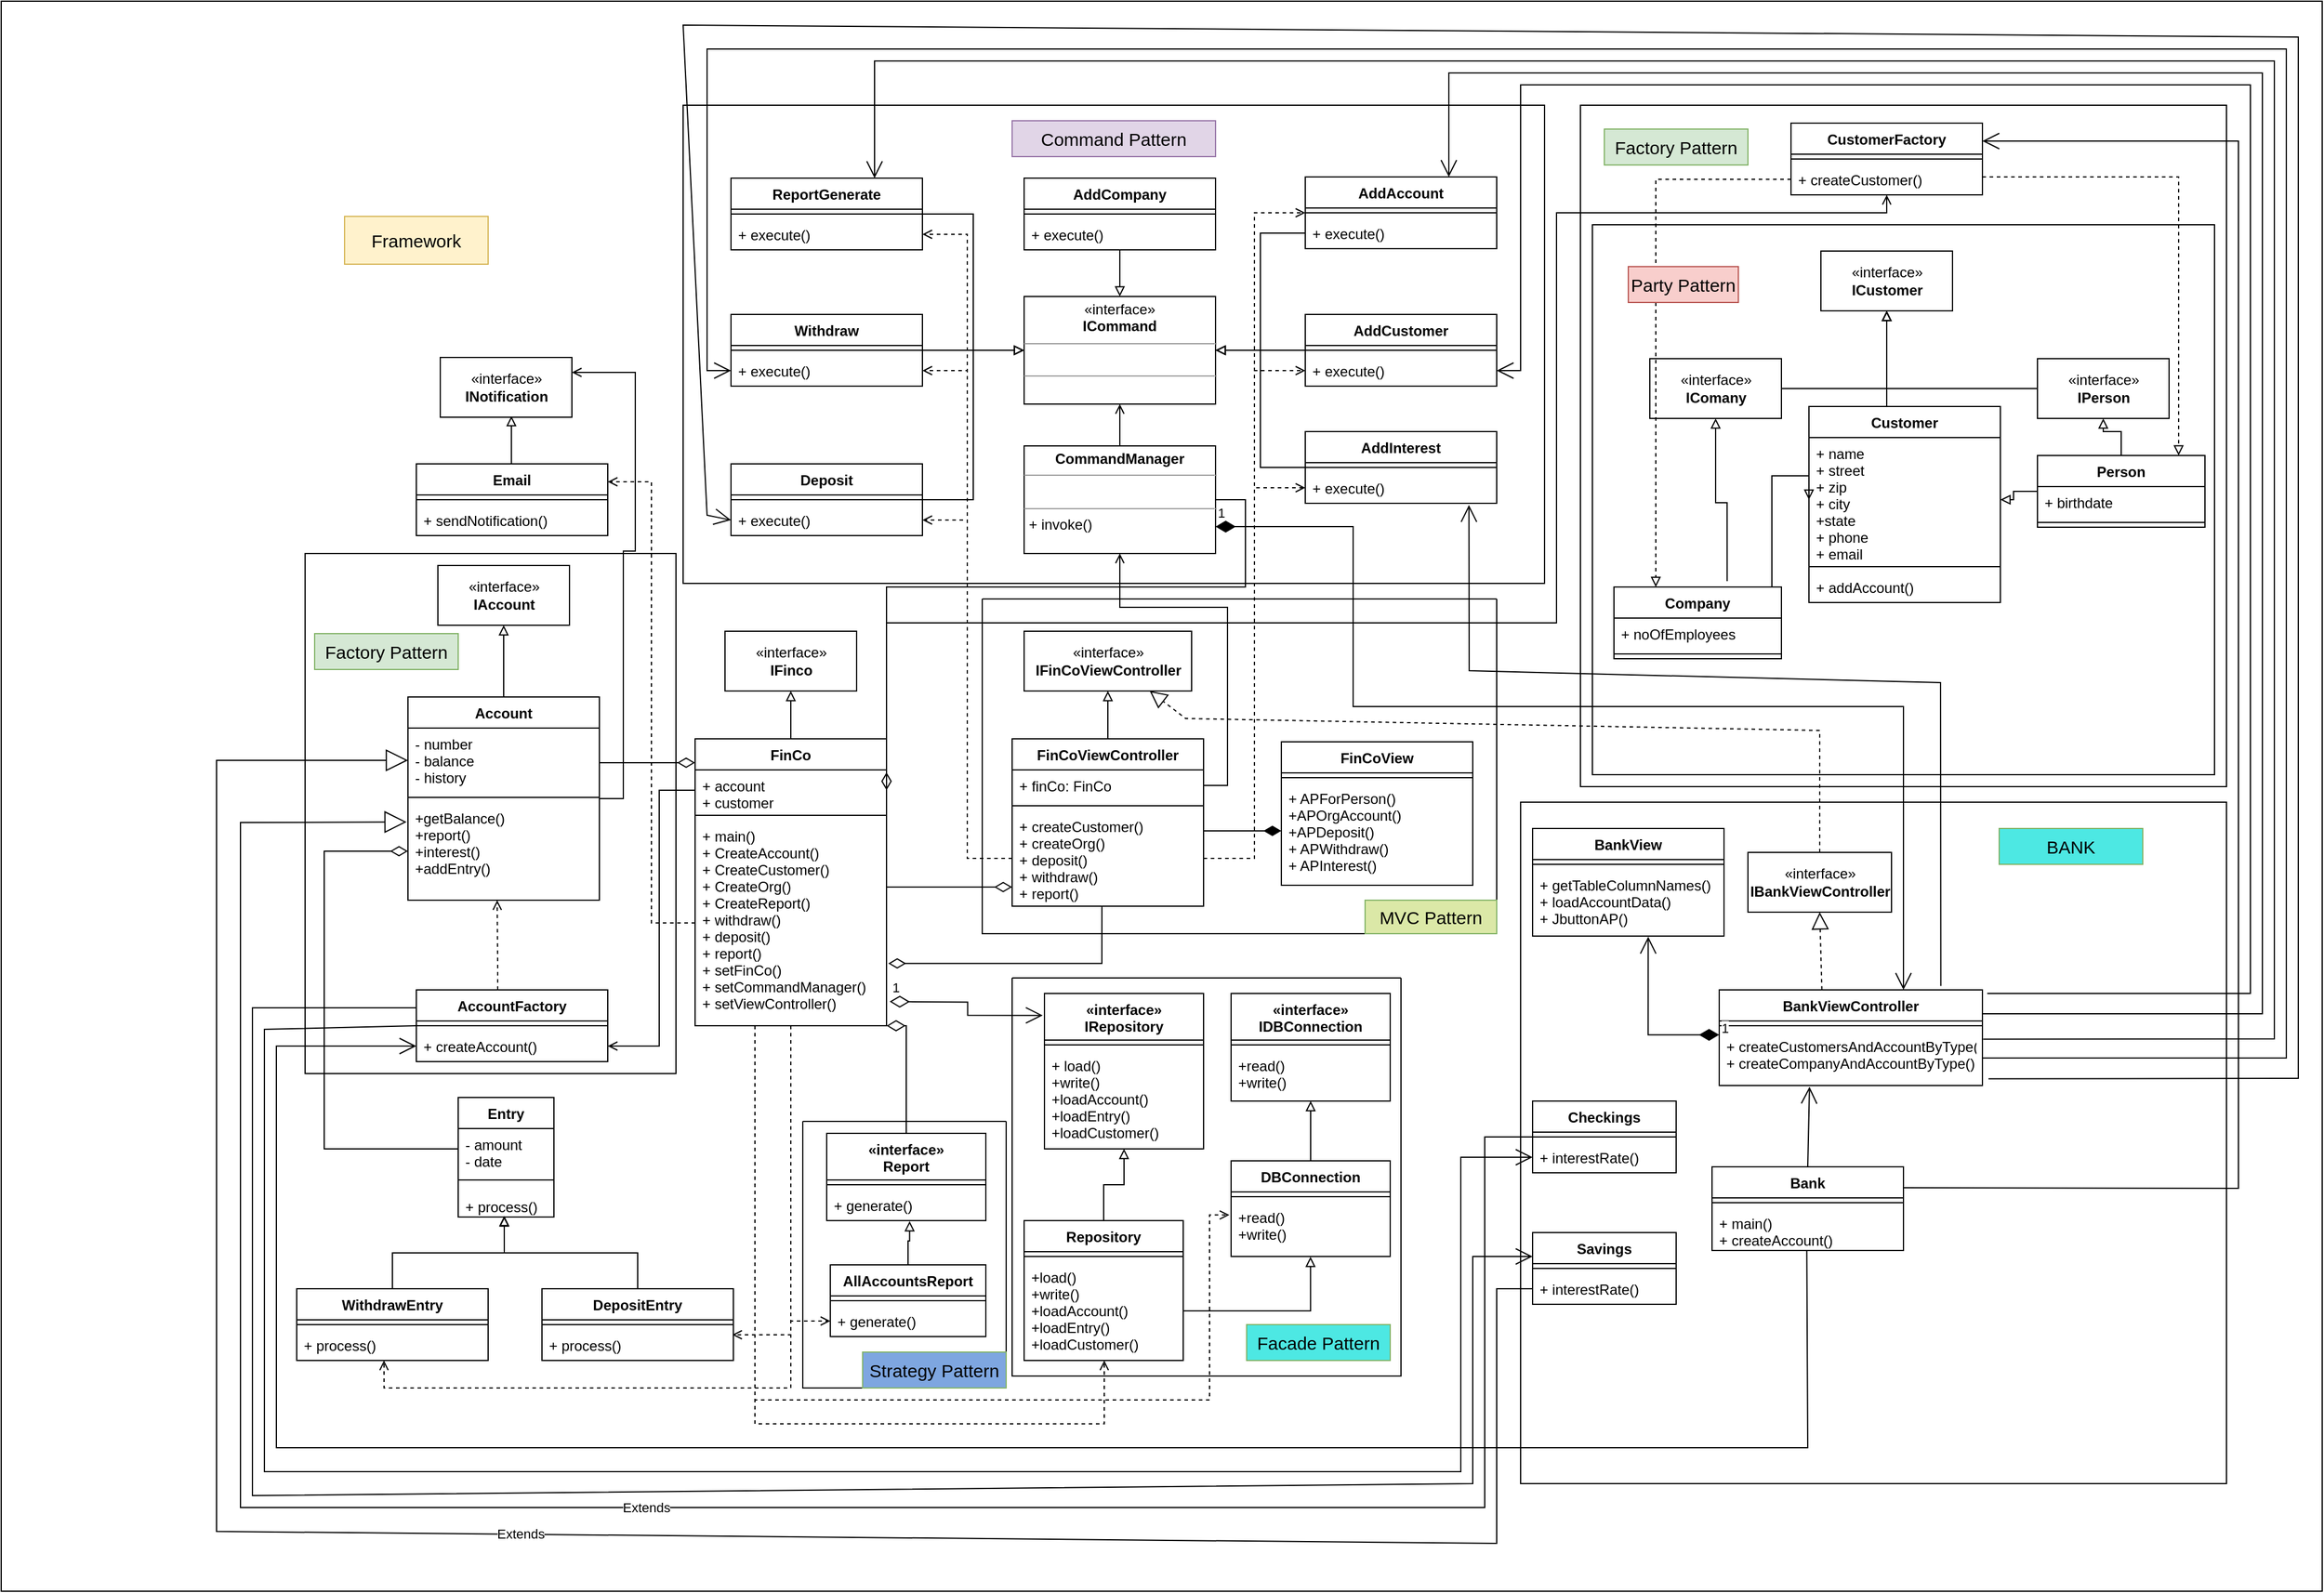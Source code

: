 <mxfile version="20.1.1" type="device"><diagram id="p2K5500ficSaJnGbRNXH" name="Page-1"><mxGraphModel dx="2556" dy="962" grid="1" gridSize="10" guides="1" tooltips="1" connect="1" arrows="1" fold="1" page="1" pageScale="1" pageWidth="850" pageHeight="1100" math="0" shadow="0"><root><mxCell id="0"/><mxCell id="1" parent="0"/><mxCell id="iLJwR2VdGcbZh-bFH01--1" value="" style="rounded=0;whiteSpace=wrap;html=1;fontSize=15;startSize=26;strokeColor=default;fillColor=default;" parent="1" vertex="1"><mxGeometry x="180" y="140" width="1940" height="1330" as="geometry"/></mxCell><mxCell id="iLJwR2VdGcbZh-bFH01--2" value="" style="rounded=0;whiteSpace=wrap;html=1;fontSize=15;strokeColor=default;fillColor=default;" parent="1" vertex="1"><mxGeometry x="1500" y="227" width="540" height="570" as="geometry"/></mxCell><mxCell id="iLJwR2VdGcbZh-bFH01--3" value="" style="rounded=0;whiteSpace=wrap;html=1;fontSize=15;strokeColor=default;fillColor=default;" parent="1" vertex="1"><mxGeometry x="1510" y="327" width="520" height="460" as="geometry"/></mxCell><mxCell id="iLJwR2VdGcbZh-bFH01--4" value="" style="rounded=0;whiteSpace=wrap;html=1;fontSize=15;" parent="1" vertex="1"><mxGeometry x="434" y="602" width="310" height="435" as="geometry"/></mxCell><mxCell id="iLJwR2VdGcbZh-bFH01--5" value="" style="rounded=0;whiteSpace=wrap;html=1;" parent="1" vertex="1"><mxGeometry x="750" y="227" width="720" height="400" as="geometry"/></mxCell><mxCell id="iLJwR2VdGcbZh-bFH01--6" style="edgeStyle=orthogonalEdgeStyle;rounded=0;orthogonalLoop=1;jettySize=auto;html=1;entryX=0.5;entryY=1;entryDx=0;entryDy=0;endArrow=block;endFill=0;" parent="1" source="iLJwR2VdGcbZh-bFH01--15" target="iLJwR2VdGcbZh-bFH01--28" edge="1"><mxGeometry relative="1" as="geometry"/></mxCell><mxCell id="iLJwR2VdGcbZh-bFH01--7" style="edgeStyle=orthogonalEdgeStyle;rounded=0;orthogonalLoop=1;jettySize=auto;html=1;entryX=1;entryY=0.5;entryDx=0;entryDy=0;fontSize=15;startArrow=diamondThin;startFill=0;endArrow=none;endFill=0;startSize=12;endSize=6;" parent="1" source="iLJwR2VdGcbZh-bFH01--15" target="iLJwR2VdGcbZh-bFH01--86" edge="1"><mxGeometry relative="1" as="geometry"><Array as="points"><mxPoint x="680" y="777"/></Array></mxGeometry></mxCell><mxCell id="iLJwR2VdGcbZh-bFH01--8" style="edgeStyle=orthogonalEdgeStyle;rounded=0;orthogonalLoop=1;jettySize=auto;html=1;entryX=0.994;entryY=0.173;entryDx=0;entryDy=0;entryPerimeter=0;fontSize=15;startArrow=none;startFill=0;endArrow=open;endFill=0;startSize=12;endSize=6;dashed=1;" parent="1" source="iLJwR2VdGcbZh-bFH01--15" target="iLJwR2VdGcbZh-bFH01--102" edge="1"><mxGeometry relative="1" as="geometry"/></mxCell><mxCell id="iLJwR2VdGcbZh-bFH01--9" style="edgeStyle=orthogonalEdgeStyle;rounded=0;orthogonalLoop=1;jettySize=auto;html=1;entryX=0.456;entryY=1;entryDx=0;entryDy=0;entryPerimeter=0;dashed=1;fontSize=15;startArrow=none;startFill=0;endArrow=open;endFill=0;startSize=12;endSize=6;" parent="1" source="iLJwR2VdGcbZh-bFH01--15" target="iLJwR2VdGcbZh-bFH01--98" edge="1"><mxGeometry relative="1" as="geometry"><Array as="points"><mxPoint x="840" y="1300"/><mxPoint x="500" y="1300"/></Array></mxGeometry></mxCell><mxCell id="iLJwR2VdGcbZh-bFH01--10" style="edgeStyle=orthogonalEdgeStyle;rounded=0;orthogonalLoop=1;jettySize=auto;html=1;entryX=0.5;entryY=0;entryDx=0;entryDy=0;fontSize=15;startArrow=diamondThin;startFill=0;endArrow=none;endFill=0;startSize=13;endSize=6;" parent="1" source="iLJwR2VdGcbZh-bFH01--15" target="iLJwR2VdGcbZh-bFH01--145" edge="1"><mxGeometry relative="1" as="geometry"><Array as="points"><mxPoint x="870" y="997"/><mxPoint x="937" y="997"/></Array></mxGeometry></mxCell><mxCell id="iLJwR2VdGcbZh-bFH01--11" style="edgeStyle=orthogonalEdgeStyle;rounded=0;orthogonalLoop=1;jettySize=auto;html=1;entryX=0;entryY=0.5;entryDx=0;entryDy=0;fontSize=15;startArrow=none;startFill=0;endArrow=open;endFill=0;startSize=13;endSize=6;dashed=1;" parent="1" source="iLJwR2VdGcbZh-bFH01--15" target="iLJwR2VdGcbZh-bFH01--151" edge="1"><mxGeometry relative="1" as="geometry"/></mxCell><mxCell id="iLJwR2VdGcbZh-bFH01--12" style="edgeStyle=orthogonalEdgeStyle;rounded=0;orthogonalLoop=1;jettySize=auto;html=1;fontSize=15;startArrow=none;startFill=0;endArrow=open;endFill=0;startSize=6;endSize=6;dashed=1;" parent="1" source="iLJwR2VdGcbZh-bFH01--15" target="iLJwR2VdGcbZh-bFH01--158" edge="1"><mxGeometry relative="1" as="geometry"><Array as="points"><mxPoint x="810" y="1330"/><mxPoint x="1102" y="1330"/></Array></mxGeometry></mxCell><mxCell id="iLJwR2VdGcbZh-bFH01--13" style="edgeStyle=orthogonalEdgeStyle;rounded=0;orthogonalLoop=1;jettySize=auto;html=1;entryX=-0.011;entryY=0.245;entryDx=0;entryDy=0;dashed=1;fontSize=15;startArrow=none;startFill=0;endArrow=open;endFill=0;startSize=6;endSize=6;entryPerimeter=0;" parent="1" source="iLJwR2VdGcbZh-bFH01--15" target="iLJwR2VdGcbZh-bFH01--165" edge="1"><mxGeometry relative="1" as="geometry"><Array as="points"><mxPoint x="810" y="1310"/><mxPoint x="1190" y="1310"/><mxPoint x="1190" y="1155"/></Array></mxGeometry></mxCell><mxCell id="iLJwR2VdGcbZh-bFH01--15" value="FinCo" style="swimlane;fontStyle=1;align=center;verticalAlign=top;childLayout=stackLayout;horizontal=1;startSize=26;horizontalStack=0;resizeParent=1;resizeParentMax=0;resizeLast=0;collapsible=1;marginBottom=0;" parent="1" vertex="1"><mxGeometry x="760" y="757" width="160" height="240" as="geometry"/></mxCell><mxCell id="iLJwR2VdGcbZh-bFH01--16" value="+ account&#10;+ customer" style="text;strokeColor=none;fillColor=none;align=left;verticalAlign=top;spacingLeft=4;spacingRight=4;overflow=hidden;rotatable=0;points=[[0,0.5],[1,0.5]];portConstraint=eastwest;" parent="iLJwR2VdGcbZh-bFH01--15" vertex="1"><mxGeometry y="26" width="160" height="34" as="geometry"/></mxCell><mxCell id="iLJwR2VdGcbZh-bFH01--17" value="" style="line;strokeWidth=1;fillColor=none;align=left;verticalAlign=middle;spacingTop=-1;spacingLeft=3;spacingRight=3;rotatable=0;labelPosition=right;points=[];portConstraint=eastwest;" parent="iLJwR2VdGcbZh-bFH01--15" vertex="1"><mxGeometry y="60" width="160" height="8" as="geometry"/></mxCell><mxCell id="iLJwR2VdGcbZh-bFH01--18" value="+ main()&#10;+ CreateAccount()&#10;+ CreateCustomer()&#10;+ CreateOrg()&#10;+ CreateReport()&#10;+ withdraw()&#10;+ deposit()&#10;+ report()&#10;+ setFinCo()&#10;+ setCommandManager()&#10;+ setViewController()" style="text;strokeColor=none;fillColor=none;align=left;verticalAlign=top;spacingLeft=4;spacingRight=4;overflow=hidden;rotatable=0;points=[[0,0.5],[1,0.5]];portConstraint=eastwest;" parent="iLJwR2VdGcbZh-bFH01--15" vertex="1"><mxGeometry y="68" width="160" height="172" as="geometry"/></mxCell><mxCell id="iLJwR2VdGcbZh-bFH01--19" style="edgeStyle=orthogonalEdgeStyle;rounded=0;orthogonalLoop=1;jettySize=auto;html=1;entryX=0.469;entryY=1;entryDx=0;entryDy=0;entryPerimeter=0;fontSize=15;startArrow=diamondThin;startFill=0;endArrow=none;endFill=0;startSize=12;endSize=12;exitX=1.009;exitY=0.697;exitDx=0;exitDy=0;exitPerimeter=0;" parent="1" source="iLJwR2VdGcbZh-bFH01--18" target="iLJwR2VdGcbZh-bFH01--34" edge="1"><mxGeometry relative="1" as="geometry"/></mxCell><mxCell id="iLJwR2VdGcbZh-bFH01--28" value="«interface»&lt;br&gt;&lt;b&gt;IFinco&lt;/b&gt;" style="html=1;" parent="1" vertex="1"><mxGeometry x="785" y="667" width="110" height="50" as="geometry"/></mxCell><mxCell id="iLJwR2VdGcbZh-bFH01--29" value="«interface»&lt;br&gt;&lt;b&gt;IFinCoViewController&lt;/b&gt;" style="html=1;" parent="1" vertex="1"><mxGeometry x="1035" y="667" width="140" height="50" as="geometry"/></mxCell><mxCell id="iLJwR2VdGcbZh-bFH01--30" style="edgeStyle=orthogonalEdgeStyle;rounded=0;orthogonalLoop=1;jettySize=auto;html=1;entryX=0.5;entryY=1;entryDx=0;entryDy=0;endArrow=block;endFill=0;" parent="1" source="iLJwR2VdGcbZh-bFH01--31" target="iLJwR2VdGcbZh-bFH01--29" edge="1"><mxGeometry relative="1" as="geometry"/></mxCell><mxCell id="iLJwR2VdGcbZh-bFH01--31" value="FinCoViewController" style="swimlane;fontStyle=1;align=center;verticalAlign=top;childLayout=stackLayout;horizontal=1;startSize=26;horizontalStack=0;resizeParent=1;resizeParentMax=0;resizeLast=0;collapsible=1;marginBottom=0;" parent="1" vertex="1"><mxGeometry x="1025" y="757" width="160" height="140" as="geometry"/></mxCell><mxCell id="iLJwR2VdGcbZh-bFH01--32" value="+ finCo: FinCo" style="text;strokeColor=none;fillColor=none;align=left;verticalAlign=top;spacingLeft=4;spacingRight=4;overflow=hidden;rotatable=0;points=[[0,0.5],[1,0.5]];portConstraint=eastwest;" parent="iLJwR2VdGcbZh-bFH01--31" vertex="1"><mxGeometry y="26" width="160" height="26" as="geometry"/></mxCell><mxCell id="iLJwR2VdGcbZh-bFH01--33" value="" style="line;strokeWidth=1;fillColor=none;align=left;verticalAlign=middle;spacingTop=-1;spacingLeft=3;spacingRight=3;rotatable=0;labelPosition=right;points=[];portConstraint=eastwest;" parent="iLJwR2VdGcbZh-bFH01--31" vertex="1"><mxGeometry y="52" width="160" height="8" as="geometry"/></mxCell><mxCell id="iLJwR2VdGcbZh-bFH01--34" value="+ createCustomer()&#10;+ createOrg()&#10;+ deposit()&#10;+ withdraw()&#10;+ report()" style="text;strokeColor=none;fillColor=none;align=left;verticalAlign=top;spacingLeft=4;spacingRight=4;overflow=hidden;rotatable=0;points=[[0,0.5],[1,0.5]];portConstraint=eastwest;" parent="iLJwR2VdGcbZh-bFH01--31" vertex="1"><mxGeometry y="60" width="160" height="80" as="geometry"/></mxCell><mxCell id="iLJwR2VdGcbZh-bFH01--35" style="edgeStyle=orthogonalEdgeStyle;rounded=0;orthogonalLoop=1;jettySize=auto;html=1;entryX=0;entryY=0.5;entryDx=0;entryDy=0;endArrow=block;endFill=0;" parent="1" source="iLJwR2VdGcbZh-bFH01--36" target="iLJwR2VdGcbZh-bFH01--63" edge="1"><mxGeometry relative="1" as="geometry"/></mxCell><mxCell id="iLJwR2VdGcbZh-bFH01--36" value="ReportGenerate" style="swimlane;fontStyle=1;align=center;verticalAlign=top;childLayout=stackLayout;horizontal=1;startSize=26;horizontalStack=0;resizeParent=1;resizeParentMax=0;resizeLast=0;collapsible=1;marginBottom=0;" parent="1" vertex="1"><mxGeometry x="790" y="288" width="160" height="60" as="geometry"/></mxCell><mxCell id="iLJwR2VdGcbZh-bFH01--37" value="" style="line;strokeWidth=1;fillColor=none;align=left;verticalAlign=middle;spacingTop=-1;spacingLeft=3;spacingRight=3;rotatable=0;labelPosition=right;points=[];portConstraint=eastwest;" parent="iLJwR2VdGcbZh-bFH01--36" vertex="1"><mxGeometry y="26" width="160" height="8" as="geometry"/></mxCell><mxCell id="iLJwR2VdGcbZh-bFH01--38" value="+ execute()" style="text;strokeColor=none;fillColor=none;align=left;verticalAlign=top;spacingLeft=4;spacingRight=4;overflow=hidden;rotatable=0;points=[[0,0.5],[1,0.5]];portConstraint=eastwest;" parent="iLJwR2VdGcbZh-bFH01--36" vertex="1"><mxGeometry y="34" width="160" height="26" as="geometry"/></mxCell><mxCell id="iLJwR2VdGcbZh-bFH01--39" style="edgeStyle=orthogonalEdgeStyle;rounded=0;orthogonalLoop=1;jettySize=auto;html=1;entryX=0;entryY=0.5;entryDx=0;entryDy=0;endArrow=block;endFill=0;" parent="1" source="iLJwR2VdGcbZh-bFH01--40" target="iLJwR2VdGcbZh-bFH01--63" edge="1"><mxGeometry relative="1" as="geometry"/></mxCell><mxCell id="iLJwR2VdGcbZh-bFH01--40" value="Withdraw" style="swimlane;fontStyle=1;align=center;verticalAlign=top;childLayout=stackLayout;horizontal=1;startSize=26;horizontalStack=0;resizeParent=1;resizeParentMax=0;resizeLast=0;collapsible=1;marginBottom=0;" parent="1" vertex="1"><mxGeometry x="790" y="402" width="160" height="60" as="geometry"/></mxCell><mxCell id="iLJwR2VdGcbZh-bFH01--41" value="" style="line;strokeWidth=1;fillColor=none;align=left;verticalAlign=middle;spacingTop=-1;spacingLeft=3;spacingRight=3;rotatable=0;labelPosition=right;points=[];portConstraint=eastwest;" parent="iLJwR2VdGcbZh-bFH01--40" vertex="1"><mxGeometry y="26" width="160" height="8" as="geometry"/></mxCell><mxCell id="iLJwR2VdGcbZh-bFH01--42" value="+ execute()" style="text;strokeColor=none;fillColor=none;align=left;verticalAlign=top;spacingLeft=4;spacingRight=4;overflow=hidden;rotatable=0;points=[[0,0.5],[1,0.5]];portConstraint=eastwest;" parent="iLJwR2VdGcbZh-bFH01--40" vertex="1"><mxGeometry y="34" width="160" height="26" as="geometry"/></mxCell><mxCell id="iLJwR2VdGcbZh-bFH01--43" style="edgeStyle=orthogonalEdgeStyle;rounded=0;orthogonalLoop=1;jettySize=auto;html=1;entryX=0;entryY=0.5;entryDx=0;entryDy=0;endArrow=block;endFill=0;" parent="1" source="iLJwR2VdGcbZh-bFH01--44" target="iLJwR2VdGcbZh-bFH01--63" edge="1"><mxGeometry relative="1" as="geometry"/></mxCell><mxCell id="iLJwR2VdGcbZh-bFH01--44" value="Deposit" style="swimlane;fontStyle=1;align=center;verticalAlign=top;childLayout=stackLayout;horizontal=1;startSize=26;horizontalStack=0;resizeParent=1;resizeParentMax=0;resizeLast=0;collapsible=1;marginBottom=0;" parent="1" vertex="1"><mxGeometry x="790" y="527" width="160" height="60" as="geometry"/></mxCell><mxCell id="iLJwR2VdGcbZh-bFH01--45" value="" style="line;strokeWidth=1;fillColor=none;align=left;verticalAlign=middle;spacingTop=-1;spacingLeft=3;spacingRight=3;rotatable=0;labelPosition=right;points=[];portConstraint=eastwest;" parent="iLJwR2VdGcbZh-bFH01--44" vertex="1"><mxGeometry y="26" width="160" height="8" as="geometry"/></mxCell><mxCell id="iLJwR2VdGcbZh-bFH01--46" value="+ execute()" style="text;align=left;verticalAlign=top;spacingLeft=4;spacingRight=4;overflow=hidden;rotatable=0;points=[[0,0.5],[1,0.5]];portConstraint=eastwest;fillColor=none;" parent="iLJwR2VdGcbZh-bFH01--44" vertex="1"><mxGeometry y="34" width="160" height="26" as="geometry"/></mxCell><mxCell id="iLJwR2VdGcbZh-bFH01--47" value="AddInterest" style="swimlane;fontStyle=1;align=center;verticalAlign=top;childLayout=stackLayout;horizontal=1;startSize=26;horizontalStack=0;resizeParent=1;resizeParentMax=0;resizeLast=0;collapsible=1;marginBottom=0;" parent="1" vertex="1"><mxGeometry x="1270" y="500" width="160" height="60" as="geometry"/></mxCell><mxCell id="iLJwR2VdGcbZh-bFH01--48" value="" style="line;strokeWidth=1;fillColor=none;align=left;verticalAlign=middle;spacingTop=-1;spacingLeft=3;spacingRight=3;rotatable=0;labelPosition=right;points=[];portConstraint=eastwest;" parent="iLJwR2VdGcbZh-bFH01--47" vertex="1"><mxGeometry y="26" width="160" height="8" as="geometry"/></mxCell><mxCell id="iLJwR2VdGcbZh-bFH01--49" value="+ execute()" style="text;strokeColor=none;fillColor=none;align=left;verticalAlign=top;spacingLeft=4;spacingRight=4;overflow=hidden;rotatable=0;points=[[0,0.5],[1,0.5]];portConstraint=eastwest;" parent="iLJwR2VdGcbZh-bFH01--47" vertex="1"><mxGeometry y="34" width="160" height="26" as="geometry"/></mxCell><mxCell id="iLJwR2VdGcbZh-bFH01--50" value="AddAccount" style="swimlane;fontStyle=1;align=center;verticalAlign=top;childLayout=stackLayout;horizontal=1;startSize=26;horizontalStack=0;resizeParent=1;resizeParentMax=0;resizeLast=0;collapsible=1;marginBottom=0;fillColor=default;" parent="1" vertex="1"><mxGeometry x="1270" y="287" width="160" height="60" as="geometry"/></mxCell><mxCell id="iLJwR2VdGcbZh-bFH01--51" value="" style="line;strokeWidth=1;fillColor=default;align=left;verticalAlign=middle;spacingTop=-1;spacingLeft=3;spacingRight=3;rotatable=0;labelPosition=right;points=[];portConstraint=eastwest;" parent="iLJwR2VdGcbZh-bFH01--50" vertex="1"><mxGeometry y="26" width="160" height="8" as="geometry"/></mxCell><mxCell id="iLJwR2VdGcbZh-bFH01--52" value="+ execute()" style="text;strokeColor=none;fillColor=none;align=left;verticalAlign=top;spacingLeft=4;spacingRight=4;overflow=hidden;rotatable=0;points=[[0,0.5],[1,0.5]];portConstraint=eastwest;" parent="iLJwR2VdGcbZh-bFH01--50" vertex="1"><mxGeometry y="34" width="160" height="26" as="geometry"/></mxCell><mxCell id="iLJwR2VdGcbZh-bFH01--53" style="edgeStyle=orthogonalEdgeStyle;rounded=0;orthogonalLoop=1;jettySize=auto;html=1;entryX=1;entryY=0.5;entryDx=0;entryDy=0;endArrow=block;endFill=0;" parent="1" source="iLJwR2VdGcbZh-bFH01--54" target="iLJwR2VdGcbZh-bFH01--63" edge="1"><mxGeometry relative="1" as="geometry"/></mxCell><mxCell id="iLJwR2VdGcbZh-bFH01--54" value="AddCustomer" style="swimlane;fontStyle=1;align=center;verticalAlign=top;childLayout=stackLayout;horizontal=1;startSize=26;horizontalStack=0;resizeParent=1;resizeParentMax=0;resizeLast=0;collapsible=1;marginBottom=0;" parent="1" vertex="1"><mxGeometry x="1270" y="402" width="160" height="60" as="geometry"/></mxCell><mxCell id="iLJwR2VdGcbZh-bFH01--55" value="" style="line;strokeWidth=1;fillColor=none;align=left;verticalAlign=middle;spacingTop=-1;spacingLeft=3;spacingRight=3;rotatable=0;labelPosition=right;points=[];portConstraint=eastwest;" parent="iLJwR2VdGcbZh-bFH01--54" vertex="1"><mxGeometry y="26" width="160" height="8" as="geometry"/></mxCell><mxCell id="iLJwR2VdGcbZh-bFH01--56" value="+ execute()" style="text;align=left;verticalAlign=top;spacingLeft=4;spacingRight=4;overflow=hidden;rotatable=0;points=[[0,0.5],[1,0.5]];portConstraint=eastwest;fillColor=none;" parent="iLJwR2VdGcbZh-bFH01--54" vertex="1"><mxGeometry y="34" width="160" height="26" as="geometry"/></mxCell><mxCell id="iLJwR2VdGcbZh-bFH01--57" style="edgeStyle=orthogonalEdgeStyle;rounded=0;orthogonalLoop=1;jettySize=auto;html=1;entryX=0.5;entryY=0;entryDx=0;entryDy=0;endArrow=block;endFill=0;" parent="1" source="iLJwR2VdGcbZh-bFH01--58" target="iLJwR2VdGcbZh-bFH01--63" edge="1"><mxGeometry relative="1" as="geometry"/></mxCell><mxCell id="iLJwR2VdGcbZh-bFH01--58" value="AddCompany" style="swimlane;fontStyle=1;align=center;verticalAlign=top;childLayout=stackLayout;horizontal=1;startSize=26;horizontalStack=0;resizeParent=1;resizeParentMax=0;resizeLast=0;collapsible=1;marginBottom=0;" parent="1" vertex="1"><mxGeometry x="1035" y="288" width="160" height="60" as="geometry"/></mxCell><mxCell id="iLJwR2VdGcbZh-bFH01--59" value="" style="line;strokeWidth=1;fillColor=none;align=left;verticalAlign=middle;spacingTop=-1;spacingLeft=3;spacingRight=3;rotatable=0;labelPosition=right;points=[];portConstraint=eastwest;" parent="iLJwR2VdGcbZh-bFH01--58" vertex="1"><mxGeometry y="26" width="160" height="8" as="geometry"/></mxCell><mxCell id="iLJwR2VdGcbZh-bFH01--60" value="+ execute()" style="text;strokeColor=none;fillColor=none;align=left;verticalAlign=top;spacingLeft=4;spacingRight=4;overflow=hidden;rotatable=0;points=[[0,0.5],[1,0.5]];portConstraint=eastwest;" parent="iLJwR2VdGcbZh-bFH01--58" vertex="1"><mxGeometry y="34" width="160" height="26" as="geometry"/></mxCell><mxCell id="iLJwR2VdGcbZh-bFH01--61" style="edgeStyle=orthogonalEdgeStyle;rounded=0;orthogonalLoop=1;jettySize=auto;html=1;entryX=0.5;entryY=1;entryDx=0;entryDy=0;endArrow=open;endFill=0;" parent="1" source="iLJwR2VdGcbZh-bFH01--62" target="iLJwR2VdGcbZh-bFH01--63" edge="1"><mxGeometry relative="1" as="geometry"/></mxCell><mxCell id="iLJwR2VdGcbZh-bFH01--62" value="&lt;p style=&quot;margin:0px;margin-top:4px;text-align:center;&quot;&gt;&lt;span style=&quot;font-weight: 700;&quot;&gt;CommandManager&lt;/span&gt;&lt;br&gt;&lt;/p&gt;&lt;hr size=&quot;1&quot;&gt;&lt;p style=&quot;margin:0px;margin-left:4px;&quot;&gt;&lt;br&gt;&lt;/p&gt;&lt;hr size=&quot;1&quot;&gt;&lt;p style=&quot;margin:0px;margin-left:4px;&quot;&gt;+ invoke()&lt;br&gt;&lt;/p&gt;" style="verticalAlign=top;align=left;overflow=fill;fontSize=12;fontFamily=Helvetica;html=1;" parent="1" vertex="1"><mxGeometry x="1035" y="512" width="160" height="90" as="geometry"/></mxCell><mxCell id="iLJwR2VdGcbZh-bFH01--63" value="&lt;p style=&quot;margin:0px;margin-top:4px;text-align:center;&quot;&gt;«interface»&lt;br&gt;&lt;b&gt;ICommand&lt;/b&gt;&lt;br&gt;&lt;/p&gt;&lt;hr size=&quot;1&quot;&gt;&lt;p style=&quot;margin:0px;margin-left:4px;&quot;&gt;&lt;br&gt;&lt;/p&gt;&lt;hr size=&quot;1&quot;&gt;&lt;p style=&quot;margin:0px;margin-left:4px;&quot;&gt;&lt;br&gt;&lt;/p&gt;" style="verticalAlign=top;align=left;overflow=fill;fontSize=12;fontFamily=Helvetica;html=1;" parent="1" vertex="1"><mxGeometry x="1035" y="387" width="160" height="90" as="geometry"/></mxCell><mxCell id="iLJwR2VdGcbZh-bFH01--64" style="edgeStyle=orthogonalEdgeStyle;rounded=0;orthogonalLoop=1;jettySize=auto;html=1;entryX=1;entryY=0.5;entryDx=0;entryDy=0;endArrow=block;endFill=0;" parent="1" source="iLJwR2VdGcbZh-bFH01--52" target="iLJwR2VdGcbZh-bFH01--63" edge="1"><mxGeometry relative="1" as="geometry"/></mxCell><mxCell id="iLJwR2VdGcbZh-bFH01--65" style="edgeStyle=orthogonalEdgeStyle;rounded=0;orthogonalLoop=1;jettySize=auto;html=1;entryX=1;entryY=0.5;entryDx=0;entryDy=0;endArrow=block;endFill=0;" parent="1" source="iLJwR2VdGcbZh-bFH01--48" target="iLJwR2VdGcbZh-bFH01--63" edge="1"><mxGeometry relative="1" as="geometry"/></mxCell><mxCell id="iLJwR2VdGcbZh-bFH01--66" value="&lt;font style=&quot;font-size: 15px;&quot;&gt;Command Pattern&lt;/font&gt;" style="text;html=1;strokeColor=#9673a6;fillColor=#e1d5e7;align=center;verticalAlign=middle;whiteSpace=wrap;rounded=0;" parent="1" vertex="1"><mxGeometry x="1025" y="240" width="170" height="30" as="geometry"/></mxCell><mxCell id="iLJwR2VdGcbZh-bFH01--67" style="edgeStyle=orthogonalEdgeStyle;rounded=0;orthogonalLoop=1;jettySize=auto;html=1;entryX=0;entryY=0.5;entryDx=0;entryDy=0;fontSize=15;endArrow=open;endFill=0;dashed=1;" parent="1" source="iLJwR2VdGcbZh-bFH01--34" target="iLJwR2VdGcbZh-bFH01--50" edge="1"><mxGeometry relative="1" as="geometry"/></mxCell><mxCell id="iLJwR2VdGcbZh-bFH01--68" style="edgeStyle=orthogonalEdgeStyle;rounded=0;orthogonalLoop=1;jettySize=auto;html=1;entryX=0;entryY=0.5;entryDx=0;entryDy=0;fontSize=15;endArrow=open;endFill=0;dashed=1;" parent="1" source="iLJwR2VdGcbZh-bFH01--34" target="iLJwR2VdGcbZh-bFH01--56" edge="1"><mxGeometry relative="1" as="geometry"/></mxCell><mxCell id="iLJwR2VdGcbZh-bFH01--69" style="edgeStyle=orthogonalEdgeStyle;rounded=0;orthogonalLoop=1;jettySize=auto;html=1;entryX=0;entryY=0.5;entryDx=0;entryDy=0;dashed=1;fontSize=15;endArrow=open;endFill=0;" parent="1" source="iLJwR2VdGcbZh-bFH01--34" target="iLJwR2VdGcbZh-bFH01--49" edge="1"><mxGeometry relative="1" as="geometry"/></mxCell><mxCell id="iLJwR2VdGcbZh-bFH01--70" style="edgeStyle=orthogonalEdgeStyle;rounded=0;orthogonalLoop=1;jettySize=auto;html=1;entryX=1;entryY=0.5;entryDx=0;entryDy=0;dashed=1;fontSize=15;endArrow=open;endFill=0;" parent="1" source="iLJwR2VdGcbZh-bFH01--34" target="iLJwR2VdGcbZh-bFH01--38" edge="1"><mxGeometry relative="1" as="geometry"/></mxCell><mxCell id="iLJwR2VdGcbZh-bFH01--71" style="edgeStyle=orthogonalEdgeStyle;rounded=0;orthogonalLoop=1;jettySize=auto;html=1;entryX=1;entryY=0.5;entryDx=0;entryDy=0;dashed=1;fontSize=15;endArrow=open;endFill=0;" parent="1" source="iLJwR2VdGcbZh-bFH01--34" target="iLJwR2VdGcbZh-bFH01--42" edge="1"><mxGeometry relative="1" as="geometry"/></mxCell><mxCell id="iLJwR2VdGcbZh-bFH01--72" style="edgeStyle=orthogonalEdgeStyle;rounded=0;orthogonalLoop=1;jettySize=auto;html=1;entryX=1;entryY=0.5;entryDx=0;entryDy=0;dashed=1;fontSize=15;endArrow=open;endFill=0;" parent="1" source="iLJwR2VdGcbZh-bFH01--34" target="iLJwR2VdGcbZh-bFH01--46" edge="1"><mxGeometry relative="1" as="geometry"/></mxCell><mxCell id="iLJwR2VdGcbZh-bFH01--73" style="edgeStyle=orthogonalEdgeStyle;rounded=0;orthogonalLoop=1;jettySize=auto;html=1;entryX=0.5;entryY=1;entryDx=0;entryDy=0;fontSize=15;endArrow=open;endFill=0;" parent="1" source="iLJwR2VdGcbZh-bFH01--32" target="iLJwR2VdGcbZh-bFH01--62" edge="1"><mxGeometry relative="1" as="geometry"><Array as="points"><mxPoint x="1205" y="796"/><mxPoint x="1205" y="647"/><mxPoint x="1115" y="647"/></Array></mxGeometry></mxCell><mxCell id="iLJwR2VdGcbZh-bFH01--74" style="edgeStyle=orthogonalEdgeStyle;rounded=0;orthogonalLoop=1;jettySize=auto;html=1;fontSize=15;endArrow=none;endFill=0;startArrow=diamondThin;startFill=0;endSize=12;startSize=12;" parent="1" source="iLJwR2VdGcbZh-bFH01--34" target="iLJwR2VdGcbZh-bFH01--18" edge="1"><mxGeometry relative="1" as="geometry"><Array as="points"><mxPoint x="980" y="881"/><mxPoint x="980" y="881"/></Array></mxGeometry></mxCell><mxCell id="iLJwR2VdGcbZh-bFH01--78" style="edgeStyle=orthogonalEdgeStyle;rounded=0;orthogonalLoop=1;jettySize=auto;html=1;entryX=1;entryY=0.5;entryDx=0;entryDy=0;fontSize=15;startArrow=diamondThin;startFill=1;endArrow=none;endFill=0;startSize=12;endSize=12;" parent="1" source="iLJwR2VdGcbZh-bFH01--77" target="iLJwR2VdGcbZh-bFH01--34" edge="1"><mxGeometry relative="1" as="geometry"><Array as="points"><mxPoint x="1185" y="834"/></Array></mxGeometry></mxCell><mxCell id="iLJwR2VdGcbZh-bFH01--79" style="edgeStyle=orthogonalEdgeStyle;rounded=0;orthogonalLoop=1;jettySize=auto;html=1;entryX=1;entryY=0.5;entryDx=0;entryDy=0;fontSize=15;startArrow=diamondThin;startFill=0;endArrow=none;endFill=0;startSize=12;endSize=12;exitX=1;exitY=0.5;exitDx=0;exitDy=0;" parent="1" source="iLJwR2VdGcbZh-bFH01--16" target="iLJwR2VdGcbZh-bFH01--62" edge="1"><mxGeometry relative="1" as="geometry"><Array as="points"><mxPoint x="920" y="630"/><mxPoint x="1220" y="630"/><mxPoint x="1220" y="557"/></Array></mxGeometry></mxCell><mxCell id="iLJwR2VdGcbZh-bFH01--80" value="«interface»&lt;br&gt;&lt;b&gt;IAccount&lt;/b&gt;" style="html=1;" parent="1" vertex="1"><mxGeometry x="545" y="612" width="110" height="50" as="geometry"/></mxCell><mxCell id="iLJwR2VdGcbZh-bFH01--81" style="edgeStyle=orthogonalEdgeStyle;rounded=0;orthogonalLoop=1;jettySize=auto;html=1;entryX=0.5;entryY=1;entryDx=0;entryDy=0;fontSize=15;startArrow=none;startFill=0;endArrow=block;endFill=0;startSize=12;endSize=6;" parent="1" source="iLJwR2VdGcbZh-bFH01--83" target="iLJwR2VdGcbZh-bFH01--80" edge="1"><mxGeometry relative="1" as="geometry"/></mxCell><mxCell id="iLJwR2VdGcbZh-bFH01--82" style="edgeStyle=orthogonalEdgeStyle;rounded=0;orthogonalLoop=1;jettySize=auto;html=1;entryX=1;entryY=0.25;entryDx=0;entryDy=0;fontSize=15;startArrow=none;startFill=0;endArrow=open;endFill=0;startSize=12;endSize=6;" parent="1" source="iLJwR2VdGcbZh-bFH01--83" target="iLJwR2VdGcbZh-bFH01--103" edge="1"><mxGeometry relative="1" as="geometry"><Array as="points"><mxPoint x="700" y="807"/><mxPoint x="700" y="600"/><mxPoint x="710" y="600"/><mxPoint x="710" y="451"/></Array></mxGeometry></mxCell><mxCell id="iLJwR2VdGcbZh-bFH01--83" value="Account" style="swimlane;fontStyle=1;align=center;verticalAlign=top;childLayout=stackLayout;horizontal=1;startSize=26;horizontalStack=0;resizeParent=1;resizeParentMax=0;resizeLast=0;collapsible=1;marginBottom=0;" parent="1" vertex="1"><mxGeometry x="520" y="722" width="160" height="170" as="geometry"/></mxCell><mxCell id="iLJwR2VdGcbZh-bFH01--84" value="- number&#10;- balance&#10;- history" style="text;align=left;verticalAlign=top;spacingLeft=4;spacingRight=4;overflow=hidden;rotatable=0;points=[[0,0.5],[1,0.5]];portConstraint=eastwest;fillColor=none;" parent="iLJwR2VdGcbZh-bFH01--83" vertex="1"><mxGeometry y="26" width="160" height="54" as="geometry"/></mxCell><mxCell id="iLJwR2VdGcbZh-bFH01--85" value="" style="line;strokeWidth=1;fillColor=none;align=left;verticalAlign=middle;spacingTop=-1;spacingLeft=3;spacingRight=3;rotatable=0;labelPosition=right;points=[];portConstraint=eastwest;" parent="iLJwR2VdGcbZh-bFH01--83" vertex="1"><mxGeometry y="80" width="160" height="8" as="geometry"/></mxCell><mxCell id="iLJwR2VdGcbZh-bFH01--86" value="+getBalance()&#10;+report()&#10;+interest()&#10;+addEntry()" style="text;strokeColor=none;fillColor=none;align=left;verticalAlign=top;spacingLeft=4;spacingRight=4;overflow=hidden;rotatable=0;points=[[0,0.5],[1,0.5]];portConstraint=eastwest;" parent="iLJwR2VdGcbZh-bFH01--83" vertex="1"><mxGeometry y="88" width="160" height="82" as="geometry"/></mxCell><mxCell id="iLJwR2VdGcbZh-bFH01--87" style="edgeStyle=orthogonalEdgeStyle;rounded=0;orthogonalLoop=1;jettySize=auto;html=1;entryX=0.466;entryY=1;entryDx=0;entryDy=0;entryPerimeter=0;fontSize=15;startArrow=none;startFill=0;endArrow=open;endFill=0;startSize=12;endSize=6;dashed=1;" parent="1" source="iLJwR2VdGcbZh-bFH01--88" target="iLJwR2VdGcbZh-bFH01--86" edge="1"><mxGeometry relative="1" as="geometry"><Array as="points"><mxPoint x="595" y="947"/><mxPoint x="595" y="947"/></Array></mxGeometry></mxCell><mxCell id="iLJwR2VdGcbZh-bFH01--88" value="AccountFactory" style="swimlane;fontStyle=1;align=center;verticalAlign=top;childLayout=stackLayout;horizontal=1;startSize=26;horizontalStack=0;resizeParent=1;resizeParentMax=0;resizeLast=0;collapsible=1;marginBottom=0;" parent="1" vertex="1"><mxGeometry x="527" y="967" width="160" height="60" as="geometry"/></mxCell><mxCell id="iLJwR2VdGcbZh-bFH01--89" value="" style="line;strokeWidth=1;align=left;verticalAlign=middle;spacingTop=-1;spacingLeft=3;spacingRight=3;rotatable=0;labelPosition=right;points=[];portConstraint=eastwest;" parent="iLJwR2VdGcbZh-bFH01--88" vertex="1"><mxGeometry y="26" width="160" height="8" as="geometry"/></mxCell><mxCell id="iLJwR2VdGcbZh-bFH01--90" value="+ createAccount()" style="text;strokeColor=none;fillColor=none;align=left;verticalAlign=top;spacingLeft=4;spacingRight=4;overflow=hidden;rotatable=0;points=[[0,0.5],[1,0.5]];portConstraint=eastwest;" parent="iLJwR2VdGcbZh-bFH01--88" vertex="1"><mxGeometry y="34" width="160" height="26" as="geometry"/></mxCell><mxCell id="iLJwR2VdGcbZh-bFH01--91" value="Entry" style="swimlane;fontStyle=1;align=center;verticalAlign=top;childLayout=stackLayout;horizontal=1;startSize=26;horizontalStack=0;resizeParent=1;resizeParentMax=0;resizeLast=0;collapsible=1;marginBottom=0;" parent="1" vertex="1"><mxGeometry x="562" y="1057" width="80" height="100" as="geometry"/></mxCell><mxCell id="iLJwR2VdGcbZh-bFH01--92" value="- amount&#10;- date" style="text;strokeColor=none;fillColor=none;align=left;verticalAlign=top;spacingLeft=4;spacingRight=4;overflow=hidden;rotatable=0;points=[[0,0.5],[1,0.5]];portConstraint=eastwest;" parent="iLJwR2VdGcbZh-bFH01--91" vertex="1"><mxGeometry y="26" width="80" height="34" as="geometry"/></mxCell><mxCell id="iLJwR2VdGcbZh-bFH01--93" value="" style="line;strokeWidth=1;fillColor=none;align=left;verticalAlign=middle;spacingTop=-1;spacingLeft=3;spacingRight=3;rotatable=0;labelPosition=right;points=[];portConstraint=eastwest;" parent="iLJwR2VdGcbZh-bFH01--91" vertex="1"><mxGeometry y="60" width="80" height="18" as="geometry"/></mxCell><mxCell id="iLJwR2VdGcbZh-bFH01--94" value="+ process()" style="text;strokeColor=none;fillColor=none;align=left;verticalAlign=top;spacingLeft=4;spacingRight=4;overflow=hidden;rotatable=0;points=[[0,0.5],[1,0.5]];portConstraint=eastwest;" parent="iLJwR2VdGcbZh-bFH01--91" vertex="1"><mxGeometry y="78" width="80" height="22" as="geometry"/></mxCell><mxCell id="iLJwR2VdGcbZh-bFH01--95" style="edgeStyle=orthogonalEdgeStyle;rounded=0;orthogonalLoop=1;jettySize=auto;html=1;entryX=0.481;entryY=0.955;entryDx=0;entryDy=0;entryPerimeter=0;fontSize=15;startArrow=none;startFill=0;endArrow=block;endFill=0;startSize=12;endSize=6;" parent="1" source="iLJwR2VdGcbZh-bFH01--96" target="iLJwR2VdGcbZh-bFH01--94" edge="1"><mxGeometry relative="1" as="geometry"/></mxCell><mxCell id="iLJwR2VdGcbZh-bFH01--96" value="WithdrawEntry" style="swimlane;fontStyle=1;align=center;verticalAlign=top;childLayout=stackLayout;horizontal=1;startSize=26;horizontalStack=0;resizeParent=1;resizeParentMax=0;resizeLast=0;collapsible=1;marginBottom=0;" parent="1" vertex="1"><mxGeometry x="427" y="1217" width="160" height="60" as="geometry"/></mxCell><mxCell id="iLJwR2VdGcbZh-bFH01--97" value="" style="line;strokeWidth=1;fillColor=none;align=left;verticalAlign=middle;spacingTop=-1;spacingLeft=3;spacingRight=3;rotatable=0;labelPosition=right;points=[];portConstraint=eastwest;" parent="iLJwR2VdGcbZh-bFH01--96" vertex="1"><mxGeometry y="26" width="160" height="8" as="geometry"/></mxCell><mxCell id="iLJwR2VdGcbZh-bFH01--98" value="+ process() " style="text;strokeColor=none;fillColor=none;align=left;verticalAlign=top;spacingLeft=4;spacingRight=4;overflow=hidden;rotatable=0;points=[[0,0.5],[1,0.5]];portConstraint=eastwest;" parent="iLJwR2VdGcbZh-bFH01--96" vertex="1"><mxGeometry y="34" width="160" height="26" as="geometry"/></mxCell><mxCell id="iLJwR2VdGcbZh-bFH01--99" style="edgeStyle=orthogonalEdgeStyle;rounded=0;orthogonalLoop=1;jettySize=auto;html=1;fontSize=15;startArrow=none;startFill=0;endArrow=block;endFill=0;startSize=12;endSize=6;entryX=0.481;entryY=0.977;entryDx=0;entryDy=0;entryPerimeter=0;" parent="1" source="iLJwR2VdGcbZh-bFH01--100" target="iLJwR2VdGcbZh-bFH01--94" edge="1"><mxGeometry relative="1" as="geometry"><mxPoint x="750" y="1117" as="targetPoint"/></mxGeometry></mxCell><mxCell id="iLJwR2VdGcbZh-bFH01--100" value="DepositEntry" style="swimlane;fontStyle=1;align=center;verticalAlign=top;childLayout=stackLayout;horizontal=1;startSize=26;horizontalStack=0;resizeParent=1;resizeParentMax=0;resizeLast=0;collapsible=1;marginBottom=0;" parent="1" vertex="1"><mxGeometry x="632" y="1217" width="160" height="60" as="geometry"/></mxCell><mxCell id="iLJwR2VdGcbZh-bFH01--101" value="" style="line;strokeWidth=1;fillColor=none;align=left;verticalAlign=middle;spacingTop=-1;spacingLeft=3;spacingRight=3;rotatable=0;labelPosition=right;points=[];portConstraint=eastwest;" parent="iLJwR2VdGcbZh-bFH01--100" vertex="1"><mxGeometry y="26" width="160" height="8" as="geometry"/></mxCell><mxCell id="iLJwR2VdGcbZh-bFH01--102" value="+ process()" style="text;strokeColor=none;fillColor=none;align=left;verticalAlign=top;spacingLeft=4;spacingRight=4;overflow=hidden;rotatable=0;points=[[0,0.5],[1,0.5]];portConstraint=eastwest;" parent="iLJwR2VdGcbZh-bFH01--100" vertex="1"><mxGeometry y="34" width="160" height="26" as="geometry"/></mxCell><mxCell id="iLJwR2VdGcbZh-bFH01--103" value="«interface»&lt;br&gt;&lt;b&gt;INotification&lt;/b&gt;" style="html=1;" parent="1" vertex="1"><mxGeometry x="547" y="438" width="110" height="50" as="geometry"/></mxCell><mxCell id="iLJwR2VdGcbZh-bFH01--104" value="Email" style="swimlane;fontStyle=1;align=center;verticalAlign=top;childLayout=stackLayout;horizontal=1;startSize=26;horizontalStack=0;resizeParent=1;resizeParentMax=0;resizeLast=0;collapsible=1;marginBottom=0;" parent="1" vertex="1"><mxGeometry x="527" y="527" width="160" height="60" as="geometry"/></mxCell><mxCell id="iLJwR2VdGcbZh-bFH01--105" value="" style="line;strokeWidth=1;fillColor=none;align=left;verticalAlign=middle;spacingTop=-1;spacingLeft=3;spacingRight=3;rotatable=0;labelPosition=right;points=[];portConstraint=eastwest;" parent="iLJwR2VdGcbZh-bFH01--104" vertex="1"><mxGeometry y="26" width="160" height="8" as="geometry"/></mxCell><mxCell id="iLJwR2VdGcbZh-bFH01--106" value="+ sendNotification()" style="text;strokeColor=none;fillColor=none;align=left;verticalAlign=top;spacingLeft=4;spacingRight=4;overflow=hidden;rotatable=0;points=[[0,0.5],[1,0.5]];portConstraint=eastwest;" parent="iLJwR2VdGcbZh-bFH01--104" vertex="1"><mxGeometry y="34" width="160" height="26" as="geometry"/></mxCell><mxCell id="iLJwR2VdGcbZh-bFH01--107" value="" style="endArrow=block;endFill=0;endSize=6;html=1;rounded=0;" parent="1" edge="1"><mxGeometry width="160" relative="1" as="geometry"><mxPoint x="606.44" y="527" as="sourcePoint"/><mxPoint x="606.44" y="487" as="targetPoint"/></mxGeometry></mxCell><mxCell id="iLJwR2VdGcbZh-bFH01--108" style="edgeStyle=orthogonalEdgeStyle;rounded=0;orthogonalLoop=1;jettySize=auto;html=1;entryX=1;entryY=0.5;entryDx=0;entryDy=0;fontSize=15;startArrow=none;startFill=0;endArrow=open;endFill=0;startSize=12;endSize=6;" parent="1" source="iLJwR2VdGcbZh-bFH01--16" target="iLJwR2VdGcbZh-bFH01--90" edge="1"><mxGeometry relative="1" as="geometry"><Array as="points"><mxPoint x="730" y="800"/><mxPoint x="730" y="1014"/></Array></mxGeometry></mxCell><mxCell id="iLJwR2VdGcbZh-bFH01--109" style="edgeStyle=orthogonalEdgeStyle;rounded=0;orthogonalLoop=1;jettySize=auto;html=1;entryX=1;entryY=0.25;entryDx=0;entryDy=0;fontSize=15;startArrow=none;startFill=0;endArrow=open;endFill=0;startSize=12;endSize=6;dashed=1;" parent="1" source="iLJwR2VdGcbZh-bFH01--18" target="iLJwR2VdGcbZh-bFH01--104" edge="1"><mxGeometry relative="1" as="geometry"/></mxCell><mxCell id="iLJwR2VdGcbZh-bFH01--110" style="edgeStyle=orthogonalEdgeStyle;rounded=0;orthogonalLoop=1;jettySize=auto;html=1;entryX=0;entryY=0.5;entryDx=0;entryDy=0;fontSize=15;startArrow=diamondThin;startFill=0;endArrow=none;endFill=0;startSize=12;endSize=6;" parent="1" source="iLJwR2VdGcbZh-bFH01--86" target="iLJwR2VdGcbZh-bFH01--92" edge="1"><mxGeometry relative="1" as="geometry"><Array as="points"><mxPoint x="450" y="851"/><mxPoint x="450" y="1100"/></Array></mxGeometry></mxCell><mxCell id="iLJwR2VdGcbZh-bFH01--111" value="Factory Pattern" style="text;html=1;strokeColor=#82b366;fillColor=#d5e8d4;align=center;verticalAlign=middle;whiteSpace=wrap;rounded=0;fontSize=15;" parent="1" vertex="1"><mxGeometry x="442" y="669" width="120" height="30" as="geometry"/></mxCell><mxCell id="iLJwR2VdGcbZh-bFH01--113" style="edgeStyle=orthogonalEdgeStyle;rounded=0;orthogonalLoop=1;jettySize=auto;html=1;entryX=0.5;entryY=1;entryDx=0;entryDy=0;fontSize=15;startArrow=none;startFill=0;endArrow=block;endFill=0;startSize=12;endSize=6;" parent="1" source="iLJwR2VdGcbZh-bFH01--114" target="iLJwR2VdGcbZh-bFH01--118" edge="1"><mxGeometry relative="1" as="geometry"><Array as="points"><mxPoint x="1756" y="449"/><mxPoint x="1756" y="449"/></Array></mxGeometry></mxCell><mxCell id="iLJwR2VdGcbZh-bFH01--114" value="Customer" style="swimlane;fontStyle=1;align=center;verticalAlign=top;childLayout=stackLayout;horizontal=1;startSize=26;horizontalStack=0;resizeParent=1;resizeParentMax=0;resizeLast=0;collapsible=1;marginBottom=0;" parent="1" vertex="1"><mxGeometry x="1691" y="479" width="160" height="164" as="geometry"/></mxCell><mxCell id="iLJwR2VdGcbZh-bFH01--115" value="+ name&#10;+ street&#10;+ zip&#10;+ city&#10;+state&#10;+ phone&#10;+ email" style="text;strokeColor=none;fillColor=none;align=left;verticalAlign=top;spacingLeft=4;spacingRight=4;overflow=hidden;rotatable=0;points=[[0,0.5],[1,0.5]];portConstraint=eastwest;" parent="iLJwR2VdGcbZh-bFH01--114" vertex="1"><mxGeometry y="26" width="160" height="104" as="geometry"/></mxCell><mxCell id="iLJwR2VdGcbZh-bFH01--116" value="" style="line;strokeWidth=1;fillColor=none;align=left;verticalAlign=middle;spacingTop=-1;spacingLeft=3;spacingRight=3;rotatable=0;labelPosition=right;points=[];portConstraint=eastwest;" parent="iLJwR2VdGcbZh-bFH01--114" vertex="1"><mxGeometry y="130" width="160" height="8" as="geometry"/></mxCell><mxCell id="iLJwR2VdGcbZh-bFH01--117" value="+ addAccount()" style="text;strokeColor=none;fillColor=none;align=left;verticalAlign=top;spacingLeft=4;spacingRight=4;overflow=hidden;rotatable=0;points=[[0,0.5],[1,0.5]];portConstraint=eastwest;" parent="iLJwR2VdGcbZh-bFH01--114" vertex="1"><mxGeometry y="138" width="160" height="26" as="geometry"/></mxCell><mxCell id="iLJwR2VdGcbZh-bFH01--118" value="«interface»&lt;br&gt;&lt;b&gt;ICustomer&lt;/b&gt;" style="html=1;" parent="1" vertex="1"><mxGeometry x="1701" y="349" width="110" height="50" as="geometry"/></mxCell><mxCell id="iLJwR2VdGcbZh-bFH01--123" style="edgeStyle=orthogonalEdgeStyle;rounded=0;orthogonalLoop=1;jettySize=auto;html=1;entryX=0;entryY=0.5;entryDx=0;entryDy=0;fontSize=15;startArrow=none;startFill=0;endArrow=block;endFill=0;startSize=12;endSize=6;" parent="1" source="iLJwR2VdGcbZh-bFH01--125" target="iLJwR2VdGcbZh-bFH01--115" edge="1"><mxGeometry relative="1" as="geometry"><Array as="points"><mxPoint x="1660" y="537"/></Array></mxGeometry></mxCell><mxCell id="iLJwR2VdGcbZh-bFH01--124" style="edgeStyle=orthogonalEdgeStyle;rounded=0;orthogonalLoop=1;jettySize=auto;html=1;fontSize=15;startArrow=none;startFill=0;endArrow=block;endFill=0;startSize=12;endSize=6;exitX=0.676;exitY=-0.081;exitDx=0;exitDy=0;exitPerimeter=0;" parent="1" source="iLJwR2VdGcbZh-bFH01--125" target="iLJwR2VdGcbZh-bFH01--134" edge="1"><mxGeometry relative="1" as="geometry"><mxPoint x="1590" y="523" as="sourcePoint"/></mxGeometry></mxCell><mxCell id="iLJwR2VdGcbZh-bFH01--125" value="Company" style="swimlane;fontStyle=1;align=center;verticalAlign=top;childLayout=stackLayout;horizontal=1;startSize=26;horizontalStack=0;resizeParent=1;resizeParentMax=0;resizeLast=0;collapsible=1;marginBottom=0;" parent="1" vertex="1"><mxGeometry x="1528" y="630" width="140" height="60" as="geometry"/></mxCell><mxCell id="iLJwR2VdGcbZh-bFH01--126" value="+ noOfEmployees" style="text;strokeColor=none;fillColor=none;align=left;verticalAlign=top;spacingLeft=4;spacingRight=4;overflow=hidden;rotatable=0;points=[[0,0.5],[1,0.5]];portConstraint=eastwest;" parent="iLJwR2VdGcbZh-bFH01--125" vertex="1"><mxGeometry y="26" width="140" height="26" as="geometry"/></mxCell><mxCell id="iLJwR2VdGcbZh-bFH01--127" value="" style="line;strokeWidth=1;fillColor=none;align=left;verticalAlign=middle;spacingTop=-1;spacingLeft=3;spacingRight=3;rotatable=0;labelPosition=right;points=[];portConstraint=eastwest;" parent="iLJwR2VdGcbZh-bFH01--125" vertex="1"><mxGeometry y="52" width="140" height="8" as="geometry"/></mxCell><mxCell id="iLJwR2VdGcbZh-bFH01--128" style="edgeStyle=orthogonalEdgeStyle;rounded=0;orthogonalLoop=1;jettySize=auto;html=1;entryX=1;entryY=0.5;entryDx=0;entryDy=0;fontSize=15;startArrow=none;startFill=0;endArrow=block;endFill=0;startSize=12;endSize=6;" parent="1" source="iLJwR2VdGcbZh-bFH01--130" target="iLJwR2VdGcbZh-bFH01--115" edge="1"><mxGeometry relative="1" as="geometry"/></mxCell><mxCell id="iLJwR2VdGcbZh-bFH01--129" style="edgeStyle=orthogonalEdgeStyle;rounded=0;orthogonalLoop=1;jettySize=auto;html=1;entryX=0.5;entryY=1;entryDx=0;entryDy=0;fontSize=15;startArrow=none;startFill=0;endArrow=block;endFill=0;startSize=12;endSize=6;" parent="1" source="iLJwR2VdGcbZh-bFH01--130" target="iLJwR2VdGcbZh-bFH01--136" edge="1"><mxGeometry relative="1" as="geometry"/></mxCell><mxCell id="iLJwR2VdGcbZh-bFH01--130" value="Person" style="swimlane;fontStyle=1;align=center;verticalAlign=top;childLayout=stackLayout;horizontal=1;startSize=26;horizontalStack=0;resizeParent=1;resizeParentMax=0;resizeLast=0;collapsible=1;marginBottom=0;" parent="1" vertex="1"><mxGeometry x="1882" y="520" width="140" height="60" as="geometry"/></mxCell><mxCell id="iLJwR2VdGcbZh-bFH01--131" value="+ birthdate" style="text;strokeColor=none;fillColor=none;align=left;verticalAlign=top;spacingLeft=4;spacingRight=4;overflow=hidden;rotatable=0;points=[[0,0.5],[1,0.5]];portConstraint=eastwest;" parent="iLJwR2VdGcbZh-bFH01--130" vertex="1"><mxGeometry y="26" width="140" height="26" as="geometry"/></mxCell><mxCell id="iLJwR2VdGcbZh-bFH01--132" value="" style="line;strokeWidth=1;fillColor=none;align=left;verticalAlign=middle;spacingTop=-1;spacingLeft=3;spacingRight=3;rotatable=0;labelPosition=right;points=[];portConstraint=eastwest;" parent="iLJwR2VdGcbZh-bFH01--130" vertex="1"><mxGeometry y="52" width="140" height="8" as="geometry"/></mxCell><mxCell id="iLJwR2VdGcbZh-bFH01--133" style="edgeStyle=orthogonalEdgeStyle;rounded=0;orthogonalLoop=1;jettySize=auto;html=1;entryX=0.5;entryY=1;entryDx=0;entryDy=0;fontSize=15;startArrow=none;startFill=0;endArrow=block;endFill=0;startSize=12;endSize=6;" parent="1" source="iLJwR2VdGcbZh-bFH01--134" target="iLJwR2VdGcbZh-bFH01--118" edge="1"><mxGeometry relative="1" as="geometry"/></mxCell><mxCell id="iLJwR2VdGcbZh-bFH01--134" value="«interface»&lt;br&gt;&lt;b&gt;IComany&lt;/b&gt;" style="html=1;" parent="1" vertex="1"><mxGeometry x="1558" y="439" width="110" height="50" as="geometry"/></mxCell><mxCell id="iLJwR2VdGcbZh-bFH01--135" style="edgeStyle=orthogonalEdgeStyle;rounded=0;orthogonalLoop=1;jettySize=auto;html=1;entryX=0.5;entryY=1;entryDx=0;entryDy=0;fontSize=15;startArrow=none;startFill=0;endArrow=block;endFill=0;startSize=12;endSize=6;" parent="1" source="iLJwR2VdGcbZh-bFH01--136" target="iLJwR2VdGcbZh-bFH01--118" edge="1"><mxGeometry relative="1" as="geometry"/></mxCell><mxCell id="iLJwR2VdGcbZh-bFH01--136" value="«interface»&lt;br&gt;&lt;b&gt;IPerson&lt;/b&gt;" style="html=1;" parent="1" vertex="1"><mxGeometry x="1882" y="439" width="110" height="50" as="geometry"/></mxCell><mxCell id="iLJwR2VdGcbZh-bFH01--137" style="edgeStyle=orthogonalEdgeStyle;rounded=0;orthogonalLoop=1;jettySize=auto;html=1;dashed=1;fontSize=15;startArrow=none;startFill=0;endArrow=block;endFill=0;startSize=12;endSize=6;" parent="1" source="iLJwR2VdGcbZh-bFH01--138" edge="1"><mxGeometry relative="1" as="geometry"><mxPoint x="2000" y="520" as="targetPoint"/><Array as="points"><mxPoint x="2000" y="287"/></Array></mxGeometry></mxCell><mxCell id="iLJwR2VdGcbZh-bFH01--138" value="CustomerFactory" style="swimlane;fontStyle=1;align=center;verticalAlign=top;childLayout=stackLayout;horizontal=1;startSize=26;horizontalStack=0;resizeParent=1;resizeParentMax=0;resizeLast=0;collapsible=1;marginBottom=0;" parent="1" vertex="1"><mxGeometry x="1676" y="242" width="160" height="60" as="geometry"/></mxCell><mxCell id="iLJwR2VdGcbZh-bFH01--139" value="" style="line;strokeWidth=1;align=left;verticalAlign=middle;spacingTop=-1;spacingLeft=3;spacingRight=3;rotatable=0;labelPosition=right;points=[];portConstraint=eastwest;" parent="iLJwR2VdGcbZh-bFH01--138" vertex="1"><mxGeometry y="26" width="160" height="8" as="geometry"/></mxCell><mxCell id="iLJwR2VdGcbZh-bFH01--140" value="+ createCustomer()" style="text;strokeColor=none;fillColor=none;align=left;verticalAlign=top;spacingLeft=4;spacingRight=4;overflow=hidden;rotatable=0;points=[[0,0.5],[1,0.5]];portConstraint=eastwest;" parent="iLJwR2VdGcbZh-bFH01--138" vertex="1"><mxGeometry y="34" width="160" height="26" as="geometry"/></mxCell><mxCell id="iLJwR2VdGcbZh-bFH01--141" style="edgeStyle=orthogonalEdgeStyle;rounded=0;orthogonalLoop=1;jettySize=auto;html=1;entryX=0.25;entryY=0;entryDx=0;entryDy=0;dashed=1;fontSize=15;startArrow=none;startFill=0;endArrow=block;endFill=0;startSize=12;endSize=6;" parent="1" source="iLJwR2VdGcbZh-bFH01--140" target="iLJwR2VdGcbZh-bFH01--125" edge="1"><mxGeometry relative="1" as="geometry"><mxPoint x="1555" y="523" as="targetPoint"/></mxGeometry></mxCell><mxCell id="iLJwR2VdGcbZh-bFH01--142" value="Party Pattern" style="text;html=1;strokeColor=#b85450;fillColor=#f8cecc;align=center;verticalAlign=middle;whiteSpace=wrap;rounded=0;fontSize=15;" parent="1" vertex="1"><mxGeometry x="1540" y="362" width="92" height="30" as="geometry"/></mxCell><mxCell id="iLJwR2VdGcbZh-bFH01--143" value="Factory Pattern" style="text;html=1;strokeColor=#82b366;fillColor=#d5e8d4;align=center;verticalAlign=middle;whiteSpace=wrap;rounded=0;fontSize=15;" parent="1" vertex="1"><mxGeometry x="1520" y="247" width="120" height="30" as="geometry"/></mxCell><mxCell id="iLJwR2VdGcbZh-bFH01--144" style="edgeStyle=orthogonalEdgeStyle;rounded=0;orthogonalLoop=1;jettySize=auto;html=1;fontSize=15;startArrow=none;startFill=0;endArrow=open;endFill=0;startSize=12;endSize=6;" parent="1" target="iLJwR2VdGcbZh-bFH01--140" edge="1"><mxGeometry relative="1" as="geometry"><Array as="points"><mxPoint x="920" y="660"/><mxPoint x="1480" y="660"/><mxPoint x="1480" y="317"/><mxPoint x="1756" y="317"/></Array><mxPoint x="920" y="697.0" as="sourcePoint"/></mxGeometry></mxCell><mxCell id="iLJwR2VdGcbZh-bFH01--145" value="«interface»&#10;Report" style="swimlane;fontStyle=1;align=center;verticalAlign=top;childLayout=stackLayout;horizontal=1;startSize=39;horizontalStack=0;resizeParent=1;resizeParentMax=0;resizeLast=0;collapsible=1;marginBottom=0;" parent="1" vertex="1"><mxGeometry x="870" y="1087" width="133" height="73" as="geometry"/></mxCell><mxCell id="iLJwR2VdGcbZh-bFH01--146" value="" style="line;strokeWidth=1;fillColor=none;align=left;verticalAlign=middle;spacingTop=-1;spacingLeft=3;spacingRight=3;rotatable=0;labelPosition=right;points=[];portConstraint=eastwest;" parent="iLJwR2VdGcbZh-bFH01--145" vertex="1"><mxGeometry y="39" width="133" height="8" as="geometry"/></mxCell><mxCell id="iLJwR2VdGcbZh-bFH01--147" value="+ generate()" style="text;strokeColor=none;fillColor=none;align=left;verticalAlign=top;spacingLeft=4;spacingRight=4;overflow=hidden;rotatable=0;points=[[0,0.5],[1,0.5]];portConstraint=eastwest;" parent="iLJwR2VdGcbZh-bFH01--145" vertex="1"><mxGeometry y="47" width="133" height="26" as="geometry"/></mxCell><mxCell id="iLJwR2VdGcbZh-bFH01--148" style="edgeStyle=orthogonalEdgeStyle;rounded=0;orthogonalLoop=1;jettySize=auto;html=1;entryX=0.521;entryY=1.018;entryDx=0;entryDy=0;entryPerimeter=0;fontSize=15;startArrow=none;startFill=0;endArrow=block;endFill=0;startSize=39;endSize=6;" parent="1" source="iLJwR2VdGcbZh-bFH01--149" target="iLJwR2VdGcbZh-bFH01--147" edge="1"><mxGeometry relative="1" as="geometry"/></mxCell><mxCell id="iLJwR2VdGcbZh-bFH01--149" value="AllAccountsReport" style="swimlane;fontStyle=1;align=center;verticalAlign=top;childLayout=stackLayout;horizontal=1;startSize=26;horizontalStack=0;resizeParent=1;resizeParentMax=0;resizeLast=0;collapsible=1;marginBottom=0;" parent="1" vertex="1"><mxGeometry x="873" y="1197" width="130" height="60" as="geometry"/></mxCell><mxCell id="iLJwR2VdGcbZh-bFH01--150" value="" style="line;strokeWidth=1;fillColor=none;align=left;verticalAlign=middle;spacingTop=-1;spacingLeft=3;spacingRight=3;rotatable=0;labelPosition=right;points=[];portConstraint=eastwest;" parent="iLJwR2VdGcbZh-bFH01--149" vertex="1"><mxGeometry y="26" width="130" height="8" as="geometry"/></mxCell><mxCell id="iLJwR2VdGcbZh-bFH01--151" value="+ generate()" style="text;strokeColor=none;fillColor=none;align=left;verticalAlign=top;spacingLeft=4;spacingRight=4;overflow=hidden;rotatable=0;points=[[0,0.5],[1,0.5]];portConstraint=eastwest;" parent="iLJwR2VdGcbZh-bFH01--149" vertex="1"><mxGeometry y="34" width="130" height="26" as="geometry"/></mxCell><mxCell id="iLJwR2VdGcbZh-bFH01--152" style="edgeStyle=orthogonalEdgeStyle;rounded=0;orthogonalLoop=1;jettySize=auto;html=1;entryX=0.5;entryY=0;entryDx=0;entryDy=0;fontSize=15;startArrow=block;startFill=0;endArrow=none;endFill=0;startSize=6;endSize=6;" parent="1" source="iLJwR2VdGcbZh-bFH01--153" target="iLJwR2VdGcbZh-bFH01--156" edge="1"><mxGeometry relative="1" as="geometry"/></mxCell><mxCell id="iLJwR2VdGcbZh-bFH01--153" value="«interface»&#10;IRepository" style="swimlane;fontStyle=1;align=center;verticalAlign=top;childLayout=stackLayout;horizontal=1;startSize=39;horizontalStack=0;resizeParent=1;resizeParentMax=0;resizeLast=0;collapsible=1;marginBottom=0;" parent="1" vertex="1"><mxGeometry x="1052" y="970" width="133" height="130" as="geometry"/></mxCell><mxCell id="iLJwR2VdGcbZh-bFH01--154" value="" style="line;strokeWidth=1;fillColor=none;align=left;verticalAlign=middle;spacingTop=-1;spacingLeft=3;spacingRight=3;rotatable=0;labelPosition=right;points=[];portConstraint=eastwest;" parent="iLJwR2VdGcbZh-bFH01--153" vertex="1"><mxGeometry y="39" width="133" height="8" as="geometry"/></mxCell><mxCell id="iLJwR2VdGcbZh-bFH01--155" value="+ load()&#10;+write()&#10;+loadAccount()&#10;+loadEntry()&#10;+loadCustomer()" style="text;strokeColor=none;fillColor=none;align=left;verticalAlign=top;spacingLeft=4;spacingRight=4;overflow=hidden;rotatable=0;points=[[0,0.5],[1,0.5]];portConstraint=eastwest;" parent="iLJwR2VdGcbZh-bFH01--153" vertex="1"><mxGeometry y="47" width="133" height="83" as="geometry"/></mxCell><mxCell id="iLJwR2VdGcbZh-bFH01--156" value="Repository" style="swimlane;fontStyle=1;align=center;verticalAlign=top;childLayout=stackLayout;horizontal=1;startSize=26;horizontalStack=0;resizeParent=1;resizeParentMax=0;resizeLast=0;collapsible=1;marginBottom=0;" parent="1" vertex="1"><mxGeometry x="1035" y="1160" width="133" height="117" as="geometry"/></mxCell><mxCell id="iLJwR2VdGcbZh-bFH01--157" value="" style="line;strokeWidth=1;fillColor=none;align=left;verticalAlign=middle;spacingTop=-1;spacingLeft=3;spacingRight=3;rotatable=0;labelPosition=right;points=[];portConstraint=eastwest;" parent="iLJwR2VdGcbZh-bFH01--156" vertex="1"><mxGeometry y="26" width="133" height="8" as="geometry"/></mxCell><mxCell id="iLJwR2VdGcbZh-bFH01--158" value="+load()&#10;+write()&#10;+loadAccount()&#10;+loadEntry()&#10;+loadCustomer()" style="text;strokeColor=none;fillColor=none;align=left;verticalAlign=top;spacingLeft=4;spacingRight=4;overflow=hidden;rotatable=0;points=[[0,0.5],[1,0.5]];portConstraint=eastwest;" parent="iLJwR2VdGcbZh-bFH01--156" vertex="1"><mxGeometry y="34" width="133" height="83" as="geometry"/></mxCell><mxCell id="iLJwR2VdGcbZh-bFH01--159" style="edgeStyle=orthogonalEdgeStyle;rounded=0;orthogonalLoop=1;jettySize=auto;html=1;entryX=0.5;entryY=0;entryDx=0;entryDy=0;fontSize=15;startArrow=block;startFill=0;endArrow=none;endFill=0;startSize=6;endSize=6;" parent="1" source="iLJwR2VdGcbZh-bFH01--160" target="iLJwR2VdGcbZh-bFH01--163" edge="1"><mxGeometry relative="1" as="geometry"/></mxCell><mxCell id="iLJwR2VdGcbZh-bFH01--160" value="«interface»&#10;IDBConnection" style="swimlane;fontStyle=1;align=center;verticalAlign=top;childLayout=stackLayout;horizontal=1;startSize=39;horizontalStack=0;resizeParent=1;resizeParentMax=0;resizeLast=0;collapsible=1;marginBottom=0;" parent="1" vertex="1"><mxGeometry x="1208" y="970" width="133" height="90" as="geometry"/></mxCell><mxCell id="iLJwR2VdGcbZh-bFH01--161" value="" style="line;strokeWidth=1;fillColor=none;align=left;verticalAlign=middle;spacingTop=-1;spacingLeft=3;spacingRight=3;rotatable=0;labelPosition=right;points=[];portConstraint=eastwest;" parent="iLJwR2VdGcbZh-bFH01--160" vertex="1"><mxGeometry y="39" width="133" height="8" as="geometry"/></mxCell><mxCell id="iLJwR2VdGcbZh-bFH01--162" value="+read()&#10;+write()" style="text;strokeColor=none;fillColor=none;align=left;verticalAlign=top;spacingLeft=4;spacingRight=4;overflow=hidden;rotatable=0;points=[[0,0.5],[1,0.5]];portConstraint=eastwest;" parent="iLJwR2VdGcbZh-bFH01--160" vertex="1"><mxGeometry y="47" width="133" height="43" as="geometry"/></mxCell><mxCell id="iLJwR2VdGcbZh-bFH01--163" value="DBConnection" style="swimlane;fontStyle=1;align=center;verticalAlign=top;childLayout=stackLayout;horizontal=1;startSize=26;horizontalStack=0;resizeParent=1;resizeParentMax=0;resizeLast=0;collapsible=1;marginBottom=0;" parent="1" vertex="1"><mxGeometry x="1208" y="1110" width="133" height="80" as="geometry"/></mxCell><mxCell id="iLJwR2VdGcbZh-bFH01--164" value="" style="line;strokeWidth=1;fillColor=none;align=left;verticalAlign=middle;spacingTop=-1;spacingLeft=3;spacingRight=3;rotatable=0;labelPosition=right;points=[];portConstraint=eastwest;" parent="iLJwR2VdGcbZh-bFH01--163" vertex="1"><mxGeometry y="26" width="133" height="8" as="geometry"/></mxCell><mxCell id="iLJwR2VdGcbZh-bFH01--165" value="+read()&#10;+write()" style="text;strokeColor=none;fillColor=none;align=left;verticalAlign=top;spacingLeft=4;spacingRight=4;overflow=hidden;rotatable=0;points=[[0,0.5],[1,0.5]];portConstraint=eastwest;" parent="iLJwR2VdGcbZh-bFH01--163" vertex="1"><mxGeometry y="34" width="133" height="46" as="geometry"/></mxCell><mxCell id="iLJwR2VdGcbZh-bFH01--166" style="edgeStyle=orthogonalEdgeStyle;rounded=0;orthogonalLoop=1;jettySize=auto;html=1;entryX=0.499;entryY=1.006;entryDx=0;entryDy=0;entryPerimeter=0;fontSize=15;startArrow=none;startFill=0;endArrow=block;endFill=0;startSize=13;endSize=6;" parent="1" source="iLJwR2VdGcbZh-bFH01--158" target="iLJwR2VdGcbZh-bFH01--165" edge="1"><mxGeometry relative="1" as="geometry"/></mxCell><mxCell id="iLJwR2VdGcbZh-bFH01--167" value="Framework" style="text;html=1;strokeColor=#d6b656;fillColor=#fff2cc;align=center;verticalAlign=middle;whiteSpace=wrap;rounded=0;fontSize=15;startSize=26;" parent="1" vertex="1"><mxGeometry x="467" y="320" width="120" height="40" as="geometry"/></mxCell><mxCell id="3wfFUn3KoEPfqZxVCqPw-1" value="1" style="endArrow=open;html=1;endSize=12;startArrow=diamondThin;startSize=14;startFill=0;edgeStyle=orthogonalEdgeStyle;align=left;verticalAlign=bottom;rounded=0;exitX=1.016;exitY=0.65;exitDx=0;exitDy=0;exitPerimeter=0;entryX=-0.011;entryY=0.141;entryDx=0;entryDy=0;entryPerimeter=0;" parent="1" target="iLJwR2VdGcbZh-bFH01--153" edge="1"><mxGeometry x="-1" y="3" relative="1" as="geometry"><mxPoint x="922.56" y="976.8" as="sourcePoint"/><mxPoint x="1118.5" y="1010" as="targetPoint"/></mxGeometry></mxCell><mxCell id="3wfFUn3KoEPfqZxVCqPw-4" value="" style="rounded=0;whiteSpace=wrap;html=1;fontSize=15;strokeColor=default;fillColor=default;" parent="1" vertex="1"><mxGeometry x="1450" y="810" width="590" height="570" as="geometry"/></mxCell><mxCell id="3wfFUn3KoEPfqZxVCqPw-5" value="Bank" style="swimlane;fontStyle=1;align=center;verticalAlign=top;childLayout=stackLayout;horizontal=1;startSize=26;horizontalStack=0;resizeParent=1;resizeParentMax=0;resizeLast=0;collapsible=1;marginBottom=0;" parent="1" vertex="1"><mxGeometry x="1610" y="1115" width="160" height="70" as="geometry"/></mxCell><mxCell id="3wfFUn3KoEPfqZxVCqPw-7" value="" style="line;strokeWidth=1;fillColor=none;align=left;verticalAlign=middle;spacingTop=-1;spacingLeft=3;spacingRight=3;rotatable=0;labelPosition=right;points=[];portConstraint=eastwest;" parent="3wfFUn3KoEPfqZxVCqPw-5" vertex="1"><mxGeometry y="26" width="160" height="8" as="geometry"/></mxCell><mxCell id="3wfFUn3KoEPfqZxVCqPw-8" value="+ main()&#10;+ createAccount()" style="text;strokeColor=none;fillColor=none;align=left;verticalAlign=top;spacingLeft=4;spacingRight=4;overflow=hidden;rotatable=0;points=[[0,0.5],[1,0.5]];portConstraint=eastwest;" parent="3wfFUn3KoEPfqZxVCqPw-5" vertex="1"><mxGeometry y="34" width="160" height="36" as="geometry"/></mxCell><mxCell id="3wfFUn3KoEPfqZxVCqPw-9" value="«interface»&lt;br&gt;&lt;b&gt;IBankViewController&lt;/b&gt;" style="html=1;" parent="1" vertex="1"><mxGeometry x="1640" y="852" width="120" height="50" as="geometry"/></mxCell><mxCell id="3wfFUn3KoEPfqZxVCqPw-10" value="BankViewController" style="swimlane;fontStyle=1;align=center;verticalAlign=top;childLayout=stackLayout;horizontal=1;startSize=26;horizontalStack=0;resizeParent=1;resizeParentMax=0;resizeLast=0;collapsible=1;marginBottom=0;" parent="1" vertex="1"><mxGeometry x="1616" y="967" width="220" height="80" as="geometry"/></mxCell><mxCell id="3wfFUn3KoEPfqZxVCqPw-12" value="" style="line;strokeWidth=1;fillColor=none;align=left;verticalAlign=middle;spacingTop=-1;spacingLeft=3;spacingRight=3;rotatable=0;labelPosition=right;points=[];portConstraint=eastwest;" parent="3wfFUn3KoEPfqZxVCqPw-10" vertex="1"><mxGeometry y="26" width="220" height="8" as="geometry"/></mxCell><mxCell id="3wfFUn3KoEPfqZxVCqPw-13" value="+ createCustomersAndAccountByType()&#10;+ createCompanyAndAccountByType()" style="text;strokeColor=none;fillColor=none;align=left;verticalAlign=top;spacingLeft=4;spacingRight=4;overflow=hidden;rotatable=0;points=[[0,0.5],[1,0.5]];portConstraint=eastwest;" parent="3wfFUn3KoEPfqZxVCqPw-10" vertex="1"><mxGeometry y="34" width="220" height="46" as="geometry"/></mxCell><mxCell id="3wfFUn3KoEPfqZxVCqPw-14" value="BankView" style="swimlane;fontStyle=1;align=center;verticalAlign=top;childLayout=stackLayout;horizontal=1;startSize=26;horizontalStack=0;resizeParent=1;resizeParentMax=0;resizeLast=0;collapsible=1;marginBottom=0;" parent="1" vertex="1"><mxGeometry x="1460" y="832" width="160" height="90" as="geometry"/></mxCell><mxCell id="3wfFUn3KoEPfqZxVCqPw-16" value="" style="line;strokeWidth=1;fillColor=none;align=left;verticalAlign=middle;spacingTop=-1;spacingLeft=3;spacingRight=3;rotatable=0;labelPosition=right;points=[];portConstraint=eastwest;" parent="3wfFUn3KoEPfqZxVCqPw-14" vertex="1"><mxGeometry y="26" width="160" height="8" as="geometry"/></mxCell><mxCell id="3wfFUn3KoEPfqZxVCqPw-17" value="+ getTableColumnNames()&#10;+ loadAccountData()&#10;+ JbuttonAP()" style="text;strokeColor=none;fillColor=none;align=left;verticalAlign=top;spacingLeft=4;spacingRight=4;overflow=hidden;rotatable=0;points=[[0,0.5],[1,0.5]];portConstraint=eastwest;" parent="3wfFUn3KoEPfqZxVCqPw-14" vertex="1"><mxGeometry y="34" width="160" height="56" as="geometry"/></mxCell><mxCell id="3wfFUn3KoEPfqZxVCqPw-18" value="Savings" style="swimlane;fontStyle=1;align=center;verticalAlign=top;childLayout=stackLayout;horizontal=1;startSize=26;horizontalStack=0;resizeParent=1;resizeParentMax=0;resizeLast=0;collapsible=1;marginBottom=0;" parent="1" vertex="1"><mxGeometry x="1460" y="1170" width="120" height="60" as="geometry"/></mxCell><mxCell id="3wfFUn3KoEPfqZxVCqPw-20" value="" style="line;strokeWidth=1;fillColor=none;align=left;verticalAlign=middle;spacingTop=-1;spacingLeft=3;spacingRight=3;rotatable=0;labelPosition=right;points=[];portConstraint=eastwest;" parent="3wfFUn3KoEPfqZxVCqPw-18" vertex="1"><mxGeometry y="26" width="120" height="8" as="geometry"/></mxCell><mxCell id="3wfFUn3KoEPfqZxVCqPw-21" value="+ interestRate()" style="text;strokeColor=none;fillColor=none;align=left;verticalAlign=top;spacingLeft=4;spacingRight=4;overflow=hidden;rotatable=0;points=[[0,0.5],[1,0.5]];portConstraint=eastwest;" parent="3wfFUn3KoEPfqZxVCqPw-18" vertex="1"><mxGeometry y="34" width="120" height="26" as="geometry"/></mxCell><mxCell id="3wfFUn3KoEPfqZxVCqPw-22" value="Checkings" style="swimlane;fontStyle=1;align=center;verticalAlign=top;childLayout=stackLayout;horizontal=1;startSize=26;horizontalStack=0;resizeParent=1;resizeParentMax=0;resizeLast=0;collapsible=1;marginBottom=0;" parent="1" vertex="1"><mxGeometry x="1460" y="1060" width="120" height="60" as="geometry"/></mxCell><mxCell id="3wfFUn3KoEPfqZxVCqPw-23" value="" style="line;strokeWidth=1;fillColor=none;align=left;verticalAlign=middle;spacingTop=-1;spacingLeft=3;spacingRight=3;rotatable=0;labelPosition=right;points=[];portConstraint=eastwest;" parent="3wfFUn3KoEPfqZxVCqPw-22" vertex="1"><mxGeometry y="26" width="120" height="8" as="geometry"/></mxCell><mxCell id="3wfFUn3KoEPfqZxVCqPw-24" value="+ interestRate()" style="text;strokeColor=none;fillColor=none;align=left;verticalAlign=top;spacingLeft=4;spacingRight=4;overflow=hidden;rotatable=0;points=[[0,0.5],[1,0.5]];portConstraint=eastwest;" parent="3wfFUn3KoEPfqZxVCqPw-22" vertex="1"><mxGeometry y="34" width="120" height="26" as="geometry"/></mxCell><mxCell id="3wfFUn3KoEPfqZxVCqPw-25" value="" style="endArrow=block;dashed=1;endFill=0;endSize=12;html=1;rounded=0;exitX=0.39;exitY=-0.002;exitDx=0;exitDy=0;entryX=0.5;entryY=1;entryDx=0;entryDy=0;exitPerimeter=0;" parent="1" source="3wfFUn3KoEPfqZxVCqPw-10" target="3wfFUn3KoEPfqZxVCqPw-9" edge="1"><mxGeometry width="160" relative="1" as="geometry"><mxPoint x="1380" y="1110" as="sourcePoint"/><mxPoint x="1540" y="1110" as="targetPoint"/></mxGeometry></mxCell><mxCell id="3wfFUn3KoEPfqZxVCqPw-26" value="" style="endArrow=open;endFill=1;endSize=12;html=1;rounded=0;exitX=0.5;exitY=0;exitDx=0;exitDy=0;entryX=0.343;entryY=1.022;entryDx=0;entryDy=0;entryPerimeter=0;" parent="1" source="3wfFUn3KoEPfqZxVCqPw-5" target="3wfFUn3KoEPfqZxVCqPw-13" edge="1"><mxGeometry width="160" relative="1" as="geometry"><mxPoint x="1380" y="1110" as="sourcePoint"/><mxPoint x="1540" y="1110" as="targetPoint"/></mxGeometry></mxCell><mxCell id="3wfFUn3KoEPfqZxVCqPw-27" value="1" style="endArrow=open;html=1;endSize=12;startArrow=diamondThin;startSize=14;startFill=1;edgeStyle=orthogonalEdgeStyle;align=left;verticalAlign=bottom;rounded=0;exitX=0;exitY=0.078;exitDx=0;exitDy=0;exitPerimeter=0;entryX=0.604;entryY=1.01;entryDx=0;entryDy=0;entryPerimeter=0;" parent="1" source="3wfFUn3KoEPfqZxVCqPw-13" target="3wfFUn3KoEPfqZxVCqPw-17" edge="1"><mxGeometry x="-1" y="3" relative="1" as="geometry"><mxPoint x="1380" y="1110" as="sourcePoint"/><mxPoint x="1540" y="1110" as="targetPoint"/></mxGeometry></mxCell><mxCell id="3wfFUn3KoEPfqZxVCqPw-28" value="" style="endArrow=block;dashed=1;endFill=0;endSize=12;html=1;rounded=0;exitX=0.5;exitY=0;exitDx=0;exitDy=0;entryX=0.75;entryY=1;entryDx=0;entryDy=0;" parent="1" source="3wfFUn3KoEPfqZxVCqPw-9" target="iLJwR2VdGcbZh-bFH01--29" edge="1"><mxGeometry width="160" relative="1" as="geometry"><mxPoint x="1380" y="1000" as="sourcePoint"/><mxPoint x="1540" y="1000" as="targetPoint"/><Array as="points"><mxPoint x="1700" y="750"/><mxPoint x="1170" y="740"/></Array></mxGeometry></mxCell><mxCell id="3wfFUn3KoEPfqZxVCqPw-30" value="1" style="endArrow=open;html=1;endSize=12;startArrow=diamondThin;startSize=14;startFill=1;edgeStyle=orthogonalEdgeStyle;align=left;verticalAlign=bottom;rounded=0;exitX=1;exitY=0.75;exitDx=0;exitDy=0;" parent="1" source="iLJwR2VdGcbZh-bFH01--62" edge="1"><mxGeometry x="-1" y="3" relative="1" as="geometry"><mxPoint x="1380" y="870" as="sourcePoint"/><mxPoint x="1770" y="967" as="targetPoint"/><Array as="points"><mxPoint x="1310" y="580"/><mxPoint x="1310" y="730"/><mxPoint x="1770" y="730"/></Array></mxGeometry></mxCell><mxCell id="3wfFUn3KoEPfqZxVCqPw-31" value="" style="endArrow=open;endFill=1;endSize=12;html=1;rounded=0;exitX=0.842;exitY=-0.041;exitDx=0;exitDy=0;exitPerimeter=0;entryX=0.855;entryY=1.055;entryDx=0;entryDy=0;entryPerimeter=0;" parent="1" source="3wfFUn3KoEPfqZxVCqPw-10" target="iLJwR2VdGcbZh-bFH01--49" edge="1"><mxGeometry width="160" relative="1" as="geometry"><mxPoint x="1380" y="810" as="sourcePoint"/><mxPoint x="1540" y="810" as="targetPoint"/><Array as="points"><mxPoint x="1801" y="710"/><mxPoint x="1407" y="700"/></Array></mxGeometry></mxCell><mxCell id="3wfFUn3KoEPfqZxVCqPw-32" value="" style="endArrow=open;endFill=1;endSize=12;html=1;rounded=0;entryX=1;entryY=0.5;entryDx=0;entryDy=0;" parent="1" target="iLJwR2VdGcbZh-bFH01--56" edge="1"><mxGeometry width="160" relative="1" as="geometry"><mxPoint x="1840" y="970" as="sourcePoint"/><mxPoint x="1540" y="740" as="targetPoint"/><Array as="points"><mxPoint x="1950" y="970"/><mxPoint x="2060" y="970"/><mxPoint x="2060" y="920"/><mxPoint x="2060" y="670"/><mxPoint x="2060" y="430"/><mxPoint x="2060" y="210"/><mxPoint x="1450" y="210"/><mxPoint x="1450" y="449"/></Array></mxGeometry></mxCell><mxCell id="3wfFUn3KoEPfqZxVCqPw-33" value="" style="endArrow=open;endFill=1;endSize=12;html=1;rounded=0;entryX=0.75;entryY=0;entryDx=0;entryDy=0;exitX=1;exitY=0.25;exitDx=0;exitDy=0;" parent="1" source="3wfFUn3KoEPfqZxVCqPw-10" target="iLJwR2VdGcbZh-bFH01--50" edge="1"><mxGeometry width="160" relative="1" as="geometry"><mxPoint x="1380" y="470" as="sourcePoint"/><mxPoint x="1540" y="470" as="targetPoint"/><Array as="points"><mxPoint x="2070" y="987"/><mxPoint x="2070" y="200"/><mxPoint x="1390" y="200"/></Array></mxGeometry></mxCell><mxCell id="3wfFUn3KoEPfqZxVCqPw-34" value="" style="endArrow=open;endFill=1;endSize=12;html=1;rounded=0;entryX=0.75;entryY=0;entryDx=0;entryDy=0;exitX=1.003;exitY=0.158;exitDx=0;exitDy=0;exitPerimeter=0;" parent="1" source="3wfFUn3KoEPfqZxVCqPw-13" target="iLJwR2VdGcbZh-bFH01--36" edge="1"><mxGeometry width="160" relative="1" as="geometry"><mxPoint x="1380" y="410" as="sourcePoint"/><mxPoint x="1540" y="410" as="targetPoint"/><Array as="points"><mxPoint x="2080" y="1008"/><mxPoint x="2080" y="190"/><mxPoint x="910" y="190"/></Array></mxGeometry></mxCell><mxCell id="3wfFUn3KoEPfqZxVCqPw-35" value="" style="endArrow=open;endFill=1;endSize=12;html=1;rounded=0;exitX=1;exitY=0.5;exitDx=0;exitDy=0;entryX=0;entryY=0.5;entryDx=0;entryDy=0;" parent="1" source="3wfFUn3KoEPfqZxVCqPw-13" target="iLJwR2VdGcbZh-bFH01--42" edge="1"><mxGeometry width="160" relative="1" as="geometry"><mxPoint x="1380" y="380" as="sourcePoint"/><mxPoint x="1540" y="380" as="targetPoint"/><Array as="points"><mxPoint x="2090" y="1024"/><mxPoint x="2090" y="180"/><mxPoint x="770" y="180"/><mxPoint x="770" y="250"/><mxPoint x="770" y="449"/></Array></mxGeometry></mxCell><mxCell id="3wfFUn3KoEPfqZxVCqPw-36" value="" style="endArrow=open;endFill=1;endSize=12;html=1;rounded=0;entryX=0;entryY=0.5;entryDx=0;entryDy=0;exitX=1.023;exitY=0.879;exitDx=0;exitDy=0;exitPerimeter=0;" parent="1" source="3wfFUn3KoEPfqZxVCqPw-13" target="iLJwR2VdGcbZh-bFH01--46" edge="1"><mxGeometry width="160" relative="1" as="geometry"><mxPoint x="1380" y="430" as="sourcePoint"/><mxPoint x="1540" y="430" as="targetPoint"/><Array as="points"><mxPoint x="2100" y="1041"/><mxPoint x="2100" y="170"/><mxPoint x="750" y="160"/><mxPoint x="770" y="570"/></Array></mxGeometry></mxCell><mxCell id="3wfFUn3KoEPfqZxVCqPw-37" value="" style="endArrow=open;endFill=1;endSize=12;html=1;rounded=0;exitX=1;exitY=0.25;exitDx=0;exitDy=0;entryX=1;entryY=0.25;entryDx=0;entryDy=0;" parent="1" source="3wfFUn3KoEPfqZxVCqPw-5" target="iLJwR2VdGcbZh-bFH01--138" edge="1"><mxGeometry width="160" relative="1" as="geometry"><mxPoint x="1380" y="790" as="sourcePoint"/><mxPoint x="1540" y="790" as="targetPoint"/><Array as="points"><mxPoint x="2050" y="1133"/><mxPoint x="2050" y="750"/><mxPoint x="2050" y="257"/></Array></mxGeometry></mxCell><mxCell id="3wfFUn3KoEPfqZxVCqPw-38" value="" style="endArrow=open;endFill=1;endSize=12;html=1;rounded=0;exitX=0.495;exitY=1.012;exitDx=0;exitDy=0;entryX=0;entryY=0.5;entryDx=0;entryDy=0;exitPerimeter=0;" parent="1" source="3wfFUn3KoEPfqZxVCqPw-8" target="iLJwR2VdGcbZh-bFH01--90" edge="1"><mxGeometry width="160" relative="1" as="geometry"><mxPoint x="1070" y="1100" as="sourcePoint"/><mxPoint x="1230" y="1100" as="targetPoint"/><Array as="points"><mxPoint x="1690" y="1350"/><mxPoint x="410" y="1350"/><mxPoint x="410" y="1014"/></Array></mxGeometry></mxCell><mxCell id="3wfFUn3KoEPfqZxVCqPw-39" value="" style="endArrow=open;endFill=1;endSize=12;html=1;rounded=0;entryX=0;entryY=0.5;entryDx=0;entryDy=0;exitX=0;exitY=0.5;exitDx=0;exitDy=0;" parent="1" source="iLJwR2VdGcbZh-bFH01--88" target="3wfFUn3KoEPfqZxVCqPw-24" edge="1"><mxGeometry width="160" relative="1" as="geometry"><mxPoint x="520" y="1030" as="sourcePoint"/><mxPoint x="1230" y="1100" as="targetPoint"/><Array as="points"><mxPoint x="400" y="1000"/><mxPoint x="400" y="1370"/><mxPoint x="1400" y="1370"/><mxPoint x="1400" y="1107"/></Array></mxGeometry></mxCell><mxCell id="3wfFUn3KoEPfqZxVCqPw-40" value="" style="endArrow=open;endFill=1;endSize=12;html=1;rounded=0;exitX=0;exitY=0.25;exitDx=0;exitDy=0;" parent="1" source="iLJwR2VdGcbZh-bFH01--88" edge="1"><mxGeometry width="160" relative="1" as="geometry"><mxPoint x="532.36" y="1009.154" as="sourcePoint"/><mxPoint x="1460" y="1190" as="targetPoint"/><Array as="points"><mxPoint x="390" y="982"/><mxPoint x="390" y="1390"/><mxPoint x="1410" y="1380"/><mxPoint x="1410" y="1190"/></Array></mxGeometry></mxCell><mxCell id="3wfFUn3KoEPfqZxVCqPw-41" value="Extends" style="endArrow=block;endSize=16;endFill=0;html=1;rounded=0;entryX=-0.007;entryY=0.202;entryDx=0;entryDy=0;entryPerimeter=0;" parent="1" target="iLJwR2VdGcbZh-bFH01--86" edge="1"><mxGeometry width="160" relative="1" as="geometry"><mxPoint x="1460" y="1090" as="sourcePoint"/><mxPoint x="1230" y="1060" as="targetPoint"/><Array as="points"><mxPoint x="1420" y="1090"/><mxPoint x="1420" y="1400"/><mxPoint x="380" y="1400"/><mxPoint x="380" y="827"/></Array></mxGeometry></mxCell><mxCell id="3wfFUn3KoEPfqZxVCqPw-42" value="Extends" style="endArrow=block;endSize=16;endFill=0;html=1;rounded=0;exitX=0;exitY=0.5;exitDx=0;exitDy=0;" parent="1" source="3wfFUn3KoEPfqZxVCqPw-21" target="iLJwR2VdGcbZh-bFH01--84" edge="1"><mxGeometry width="160" relative="1" as="geometry"><mxPoint x="1460" y="1230" as="sourcePoint"/><mxPoint x="528.88" y="836.564" as="targetPoint"/><Array as="points"><mxPoint x="1430" y="1217"/><mxPoint x="1430" y="1430"/><mxPoint x="360" y="1420"/><mxPoint x="360" y="1090"/><mxPoint x="360" y="775"/></Array></mxGeometry></mxCell><mxCell id="3wfFUn3KoEPfqZxVCqPw-43" value="BANK" style="text;html=1;strokeColor=#82b366;fillColor=#4DE8E3;align=center;verticalAlign=middle;whiteSpace=wrap;rounded=0;fontSize=15;" parent="1" vertex="1"><mxGeometry x="1850" y="832" width="120" height="30" as="geometry"/></mxCell><mxCell id="PbaJ4IDejKurWaq3Zv_v-2" value="" style="swimlane;startSize=0;" vertex="1" parent="1"><mxGeometry x="850" y="1077" width="170" height="223" as="geometry"><mxRectangle x="1000" y="920" width="50" height="40" as="alternateBounds"/></mxGeometry></mxCell><mxCell id="PbaJ4IDejKurWaq3Zv_v-3" value="Strategy Pattern" style="text;html=1;strokeColor=#82b366;fillColor=#7EA6E0;align=center;verticalAlign=middle;whiteSpace=wrap;rounded=0;fontSize=15;" vertex="1" parent="1"><mxGeometry x="900" y="1270" width="120" height="30" as="geometry"/></mxCell><mxCell id="PbaJ4IDejKurWaq3Zv_v-4" value="" style="swimlane;startSize=0;" vertex="1" parent="1"><mxGeometry x="1025" y="957" width="325" height="333" as="geometry"/></mxCell><mxCell id="PbaJ4IDejKurWaq3Zv_v-6" value="Facade Pattern" style="text;html=1;strokeColor=#82b366;fillColor=#4DE8E3;align=center;verticalAlign=middle;whiteSpace=wrap;rounded=0;fontSize=15;" vertex="1" parent="1"><mxGeometry x="1221" y="1247" width="120" height="30" as="geometry"/></mxCell><mxCell id="PbaJ4IDejKurWaq3Zv_v-7" value="" style="swimlane;startSize=0;" vertex="1" parent="1"><mxGeometry x="1000" y="640" width="430" height="280" as="geometry"/></mxCell><mxCell id="iLJwR2VdGcbZh-bFH01--75" value="FinCoView" style="swimlane;fontStyle=1;align=center;verticalAlign=top;childLayout=stackLayout;horizontal=1;startSize=26;horizontalStack=0;resizeParent=1;resizeParentMax=0;resizeLast=0;collapsible=1;marginBottom=0;" parent="PbaJ4IDejKurWaq3Zv_v-7" vertex="1"><mxGeometry x="250" y="119.5" width="160" height="120" as="geometry"/></mxCell><mxCell id="iLJwR2VdGcbZh-bFH01--76" value="" style="line;strokeWidth=1;fillColor=none;align=left;verticalAlign=middle;spacingTop=-1;spacingLeft=3;spacingRight=3;rotatable=0;labelPosition=right;points=[];portConstraint=eastwest;" parent="iLJwR2VdGcbZh-bFH01--75" vertex="1"><mxGeometry y="26" width="160" height="8" as="geometry"/></mxCell><mxCell id="iLJwR2VdGcbZh-bFH01--77" value="+ APForPerson()&#10;+APOrgAccount()&#10;+APDeposit()&#10;+ APWithdraw()&#10;+ APInterest()" style="text;strokeColor=none;fillColor=none;align=left;verticalAlign=top;spacingLeft=4;spacingRight=4;overflow=hidden;rotatable=0;points=[[0,0.5],[1,0.5]];portConstraint=eastwest;" parent="iLJwR2VdGcbZh-bFH01--75" vertex="1"><mxGeometry y="34" width="160" height="86" as="geometry"/></mxCell><mxCell id="PbaJ4IDejKurWaq3Zv_v-8" value="MVC Pattern" style="text;html=1;strokeColor=#82b366;fillColor=#DBE8A7;align=center;verticalAlign=middle;whiteSpace=wrap;rounded=0;fontSize=15;" vertex="1" parent="1"><mxGeometry x="1320" y="892" width="110" height="28" as="geometry"/></mxCell></root></mxGraphModel></diagram></mxfile>